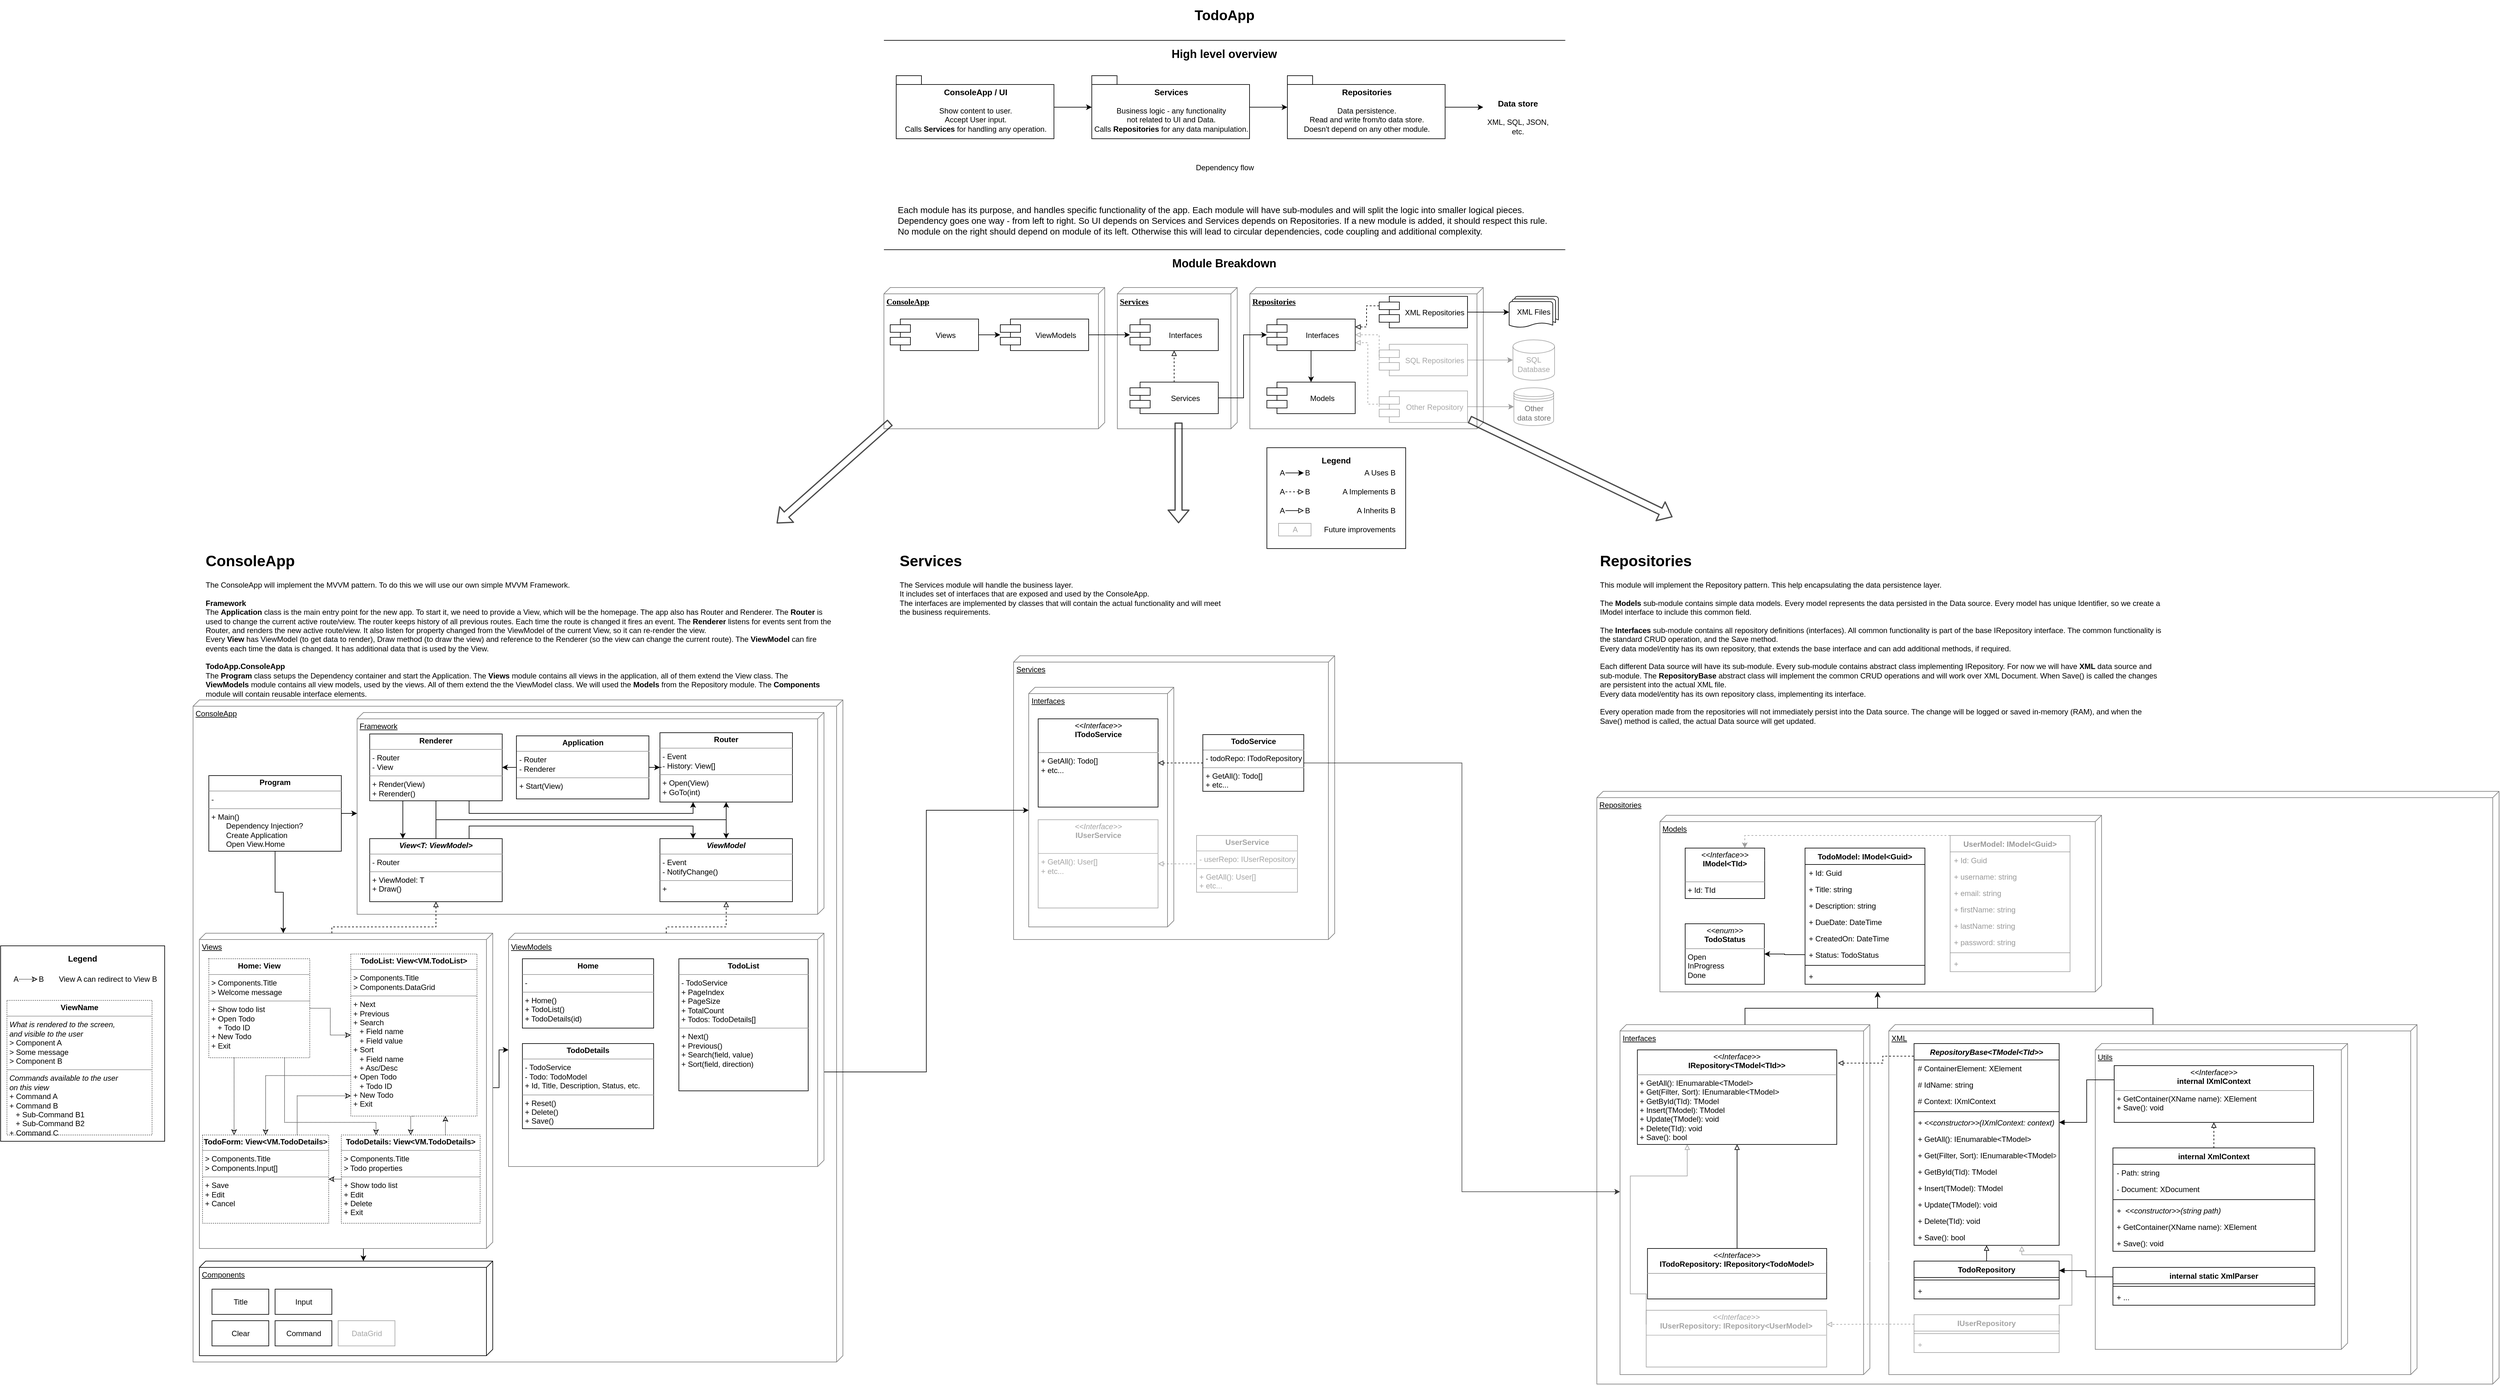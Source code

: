 <mxfile version="14.1.8" type="github">
  <diagram name="Page-1" id="5f0bae14-7c28-e335-631c-24af17079c00">
    <mxGraphModel dx="3622" dy="796" grid="1" gridSize="10" guides="1" tooltips="1" connect="1" arrows="1" fold="1" page="1" pageScale="1" pageWidth="1100" pageHeight="850" background="none" math="0" shadow="0">
      <root>
        <mxCell id="0" />
        <mxCell id="1" parent="0" />
        <mxCell id="AVWZLnaALgfRunMzj7om-102" value="ConsoleApp" style="verticalAlign=top;align=left;spacingTop=8;spacingLeft=2;spacingRight=12;shape=cube;size=10;direction=south;fontStyle=4;html=1;strokeColor=#808080;" parent="1" vertex="1">
          <mxGeometry x="-1085" y="1120" width="1030" height="1050" as="geometry" />
        </mxCell>
        <mxCell id="lFoMPMUz10uz6UgeWGPy-74" value="Framework" style="verticalAlign=top;align=left;spacingTop=8;spacingLeft=2;spacingRight=12;shape=cube;size=10;direction=south;fontStyle=4;html=1;strokeColor=#808080;" parent="1" vertex="1">
          <mxGeometry x="-825" y="1140" width="740" height="320" as="geometry" />
        </mxCell>
        <mxCell id="Hf6axC6okhhk_GOs8BiA-9" value="Repositories" style="verticalAlign=top;align=left;spacingTop=8;spacingLeft=2;spacingRight=12;shape=cube;size=10;direction=south;fontStyle=4;html=1;strokeColor=#808080;" parent="1" vertex="1">
          <mxGeometry x="1140" y="1265" width="1430" height="940" as="geometry" />
        </mxCell>
        <mxCell id="Hf6axC6okhhk_GOs8BiA-10" value="Interfaces" style="verticalAlign=top;align=left;spacingTop=8;spacingLeft=2;spacingRight=12;shape=cube;size=10;direction=south;fontStyle=4;html=1;strokeColor=#808080;" parent="1" vertex="1">
          <mxGeometry x="1176.75" y="1635" width="396" height="555" as="geometry" />
        </mxCell>
        <mxCell id="aXafU3iH4kMMsSfXDqzR-27" value="" style="rounded=0;whiteSpace=wrap;html=1;" parent="1" vertex="1">
          <mxGeometry x="617" y="720" width="220" height="160" as="geometry" />
        </mxCell>
        <mxCell id="39150e848f15840c-1" value="&lt;font style=&quot;font-size: 13px&quot;&gt;&lt;b&gt;ConsoleApp&lt;/b&gt;&lt;/font&gt;" style="verticalAlign=top;align=left;spacingTop=8;spacingLeft=2;spacingRight=12;shape=cube;size=10;direction=south;fontStyle=4;html=1;rounded=0;shadow=0;comic=0;labelBackgroundColor=none;strokeWidth=1;fontFamily=Verdana;fontSize=12;strokeColor=#808080;" parent="1" vertex="1">
          <mxGeometry x="10" y="466" width="350" height="224" as="geometry" />
        </mxCell>
        <mxCell id="39150e848f15840c-2" value="&lt;b&gt;&lt;font style=&quot;font-size: 13px&quot;&gt;Services&lt;/font&gt;&lt;/b&gt;" style="verticalAlign=top;align=left;spacingTop=8;spacingLeft=2;spacingRight=12;shape=cube;size=10;direction=south;fontStyle=4;html=1;rounded=0;shadow=0;comic=0;labelBackgroundColor=none;strokeWidth=1;fontFamily=Verdana;fontSize=12;strokeColor=#808080;" parent="1" vertex="1">
          <mxGeometry x="380" y="466" width="190" height="224" as="geometry" />
        </mxCell>
        <mxCell id="39150e848f15840c-3" value="&lt;font style=&quot;font-size: 13px&quot;&gt;&lt;b&gt;Repositories&lt;/b&gt;&lt;/font&gt;" style="verticalAlign=top;align=left;spacingTop=8;spacingLeft=2;spacingRight=12;shape=cube;size=10;direction=south;fontStyle=4;html=1;rounded=0;shadow=0;comic=0;labelBackgroundColor=none;strokeWidth=1;fontFamily=Verdana;fontSize=12;strokeColor=#808080;" parent="1" vertex="1">
          <mxGeometry x="590" y="466" width="370" height="224" as="geometry" />
        </mxCell>
        <mxCell id="DyfukURyH_TfwYr2f_5J-4" style="edgeStyle=orthogonalEdgeStyle;rounded=0;orthogonalLoop=1;jettySize=auto;html=1;" parent="1" source="DyfukURyH_TfwYr2f_5J-1" target="DyfukURyH_TfwYr2f_5J-2" edge="1">
          <mxGeometry relative="1" as="geometry" />
        </mxCell>
        <mxCell id="DyfukURyH_TfwYr2f_5J-1" value="&lt;font style=&quot;font-size: 13px&quot;&gt;ConsoleApp / UI&lt;br&gt;&lt;/font&gt;&lt;br&gt;&lt;span style=&quot;font-weight: normal&quot;&gt;Show content to user.&lt;br&gt;Accept User input.&lt;br&gt;Calls &lt;/span&gt;Services&lt;span style=&quot;font-weight: normal&quot;&gt;&amp;nbsp;for handling any operation.&lt;/span&gt;" style="shape=folder;fontStyle=1;spacingTop=10;tabWidth=40;tabHeight=14;tabPosition=left;html=1;" parent="1" vertex="1">
          <mxGeometry x="29.5" y="130" width="250" height="100" as="geometry" />
        </mxCell>
        <mxCell id="DyfukURyH_TfwYr2f_5J-5" style="edgeStyle=orthogonalEdgeStyle;rounded=0;orthogonalLoop=1;jettySize=auto;html=1;" parent="1" source="DyfukURyH_TfwYr2f_5J-2" target="DyfukURyH_TfwYr2f_5J-3" edge="1">
          <mxGeometry relative="1" as="geometry" />
        </mxCell>
        <mxCell id="DyfukURyH_TfwYr2f_5J-2" value="&lt;font style=&quot;font-size: 13px&quot;&gt;Services&lt;br&gt;&lt;/font&gt;&lt;br&gt;&lt;span style=&quot;font-weight: normal&quot;&gt;Business logic - any functionality&lt;br&gt;not related to UI and Data.&lt;br&gt;Calls&amp;nbsp;&lt;/span&gt;Repositories &lt;span style=&quot;font-weight: normal&quot;&gt;for any data manipulation.&lt;/span&gt;" style="shape=folder;fontStyle=1;spacingTop=10;tabWidth=40;tabHeight=14;tabPosition=left;html=1;" parent="1" vertex="1">
          <mxGeometry x="339.5" y="130" width="250" height="100" as="geometry" />
        </mxCell>
        <mxCell id="mV1QOZqxOxAXT04KssM9-19" style="edgeStyle=orthogonalEdgeStyle;rounded=0;orthogonalLoop=1;jettySize=auto;html=1;entryX=0;entryY=0.5;entryDx=0;entryDy=0;" parent="1" source="DyfukURyH_TfwYr2f_5J-3" target="mV1QOZqxOxAXT04KssM9-40" edge="1">
          <mxGeometry relative="1" as="geometry">
            <mxPoint x="960" y="180" as="targetPoint" />
          </mxGeometry>
        </mxCell>
        <mxCell id="DyfukURyH_TfwYr2f_5J-3" value="&lt;font style=&quot;font-size: 13px&quot;&gt;Repositories&lt;/font&gt;&lt;br&gt;&lt;br&gt;&lt;span style=&quot;font-weight: normal&quot;&gt;Data &lt;/span&gt;&lt;span style=&quot;font-weight: 400&quot;&gt;persistence&lt;/span&gt;&lt;span style=&quot;font-weight: normal&quot;&gt;.&lt;/span&gt;&lt;br&gt;&lt;span style=&quot;font-weight: normal&quot;&gt;Read and write from/to data store.&lt;/span&gt;&lt;br&gt;&lt;span style=&quot;font-weight: normal&quot;&gt;Doesn&#39;t depend on any other module.&lt;/span&gt;" style="shape=folder;fontStyle=1;spacingTop=10;tabWidth=40;tabHeight=14;tabPosition=left;html=1;" parent="1" vertex="1">
          <mxGeometry x="649.5" y="130" width="250" height="100" as="geometry" />
        </mxCell>
        <mxCell id="DyfukURyH_TfwYr2f_5J-6" value="" style="line;strokeWidth=1;fillColor=none;align=left;verticalAlign=middle;spacingTop=-1;spacingLeft=3;spacingRight=3;rotatable=0;labelPosition=right;points=[];portConstraint=eastwest;" parent="1" vertex="1">
          <mxGeometry x="10" y="402" width="1080" height="8" as="geometry" />
        </mxCell>
        <mxCell id="DyfukURyH_TfwYr2f_5J-9" value="TodoApp" style="text;html=1;strokeColor=none;fillColor=none;align=center;verticalAlign=middle;whiteSpace=wrap;rounded=0;fontSize=22;fontStyle=1" parent="1" vertex="1">
          <mxGeometry x="490" y="10" width="120" height="50" as="geometry" />
        </mxCell>
        <mxCell id="DyfukURyH_TfwYr2f_5J-10" value="" style="line;strokeWidth=1;fillColor=none;align=left;verticalAlign=middle;spacingTop=-1;spacingLeft=3;spacingRight=3;rotatable=0;labelPosition=right;points=[];portConstraint=eastwest;" parent="1" vertex="1">
          <mxGeometry x="10" y="70" width="1080" height="8" as="geometry" />
        </mxCell>
        <mxCell id="DyfukURyH_TfwYr2f_5J-11" value="High level overview" style="text;html=1;strokeColor=none;fillColor=none;align=center;verticalAlign=middle;whiteSpace=wrap;rounded=0;fontSize=18;fontStyle=1" parent="1" vertex="1">
          <mxGeometry x="412" y="78" width="275" height="36" as="geometry" />
        </mxCell>
        <mxCell id="DyfukURyH_TfwYr2f_5J-12" value="&lt;font style=&quot;font-size: 14px&quot;&gt;Each module has its purpose, and handles specific functionality of the app. Each module will have sub-modules and will split the logic into smaller logical pieces.&lt;br style=&quot;font-size: 14px&quot;&gt;Dependency goes one way - from left to right. So UI depends on Services and Services depends on Repositories. If a new module is added, it should respect this rule.&lt;br style=&quot;font-size: 14px&quot;&gt;No module on the right should depend on module of its left. Otherwise this will lead to circular dependencies, code coupling and additional complexity.&lt;/font&gt;" style="text;html=1;strokeColor=none;fillColor=none;align=left;verticalAlign=middle;whiteSpace=wrap;rounded=0;fontSize=14;" parent="1" vertex="1">
          <mxGeometry x="30" y="320" width="1040" height="80" as="geometry" />
        </mxCell>
        <mxCell id="DyfukURyH_TfwYr2f_5J-14" value="Module Breakdown" style="text;html=1;strokeColor=none;fillColor=none;align=center;verticalAlign=middle;whiteSpace=wrap;rounded=0;fontSize=18;fontStyle=1" parent="1" vertex="1">
          <mxGeometry x="412" y="410" width="275" height="36" as="geometry" />
        </mxCell>
        <mxCell id="mV1QOZqxOxAXT04KssM9-5" value="Views" style="shape=component;align=center;spacingLeft=36;" parent="1" vertex="1">
          <mxGeometry x="20" y="516" width="140" height="50" as="geometry" />
        </mxCell>
        <mxCell id="mV1QOZqxOxAXT04KssM9-8" style="edgeStyle=orthogonalEdgeStyle;rounded=0;orthogonalLoop=1;jettySize=auto;html=1;entryX=1;entryY=0.5;entryDx=0;entryDy=0;startArrow=classic;startFill=1;endArrow=none;endFill=0;" parent="1" source="mV1QOZqxOxAXT04KssM9-6" target="mV1QOZqxOxAXT04KssM9-5" edge="1">
          <mxGeometry relative="1" as="geometry" />
        </mxCell>
        <mxCell id="mV1QOZqxOxAXT04KssM9-32" style="edgeStyle=orthogonalEdgeStyle;rounded=0;orthogonalLoop=1;jettySize=auto;html=1;exitX=1;exitY=0.5;exitDx=0;exitDy=0;entryX=0;entryY=0.5;entryDx=0;entryDy=0;" parent="1" source="mV1QOZqxOxAXT04KssM9-6" target="mV1QOZqxOxAXT04KssM9-22" edge="1">
          <mxGeometry relative="1" as="geometry">
            <mxPoint x="420" y="630" as="targetPoint" />
            <Array as="points">
              <mxPoint x="340" y="541" />
              <mxPoint x="340" y="541" />
            </Array>
          </mxGeometry>
        </mxCell>
        <mxCell id="mV1QOZqxOxAXT04KssM9-6" value="ViewModels" style="shape=component;align=center;spacingLeft=36;" parent="1" vertex="1">
          <mxGeometry x="194.5" y="516" width="140" height="50" as="geometry" />
        </mxCell>
        <mxCell id="mV1QOZqxOxAXT04KssM9-17" style="edgeStyle=orthogonalEdgeStyle;rounded=0;orthogonalLoop=1;jettySize=auto;html=1;entryX=0.5;entryY=1;entryDx=0;entryDy=0;dashed=1;" parent="1" edge="1">
          <mxGeometry relative="1" as="geometry">
            <mxPoint x="598" y="550" as="targetPoint" />
          </mxGeometry>
        </mxCell>
        <mxCell id="mV1QOZqxOxAXT04KssM9-22" value="Interfaces" style="shape=component;align=center;spacingLeft=36;" parent="1" vertex="1">
          <mxGeometry x="400" y="516" width="140" height="50" as="geometry" />
        </mxCell>
        <mxCell id="mV1QOZqxOxAXT04KssM9-28" style="edgeStyle=orthogonalEdgeStyle;rounded=0;orthogonalLoop=1;jettySize=auto;html=1;entryX=0.5;entryY=1;entryDx=0;entryDy=0;dashed=1;endArrow=block;endFill=0;" parent="1" source="mV1QOZqxOxAXT04KssM9-23" target="mV1QOZqxOxAXT04KssM9-22" edge="1">
          <mxGeometry relative="1" as="geometry" />
        </mxCell>
        <mxCell id="mV1QOZqxOxAXT04KssM9-30" style="edgeStyle=orthogonalEdgeStyle;rounded=0;orthogonalLoop=1;jettySize=auto;html=1;entryX=0;entryY=0.5;entryDx=0;entryDy=0;exitX=1;exitY=0.5;exitDx=0;exitDy=0;" parent="1" source="mV1QOZqxOxAXT04KssM9-23" target="mV1QOZqxOxAXT04KssM9-26" edge="1">
          <mxGeometry relative="1" as="geometry">
            <Array as="points">
              <mxPoint x="580" y="641" />
              <mxPoint x="580" y="541" />
            </Array>
          </mxGeometry>
        </mxCell>
        <mxCell id="mV1QOZqxOxAXT04KssM9-23" value="Services" style="shape=component;align=center;spacingLeft=36;" parent="1" vertex="1">
          <mxGeometry x="400" y="616" width="140" height="50" as="geometry" />
        </mxCell>
        <mxCell id="aXafU3iH4kMMsSfXDqzR-3" style="edgeStyle=orthogonalEdgeStyle;rounded=0;orthogonalLoop=1;jettySize=auto;html=1;exitX=0.5;exitY=1;exitDx=0;exitDy=0;entryX=0.5;entryY=0;entryDx=0;entryDy=0;" parent="1" source="mV1QOZqxOxAXT04KssM9-26" target="aXafU3iH4kMMsSfXDqzR-2" edge="1">
          <mxGeometry relative="1" as="geometry" />
        </mxCell>
        <mxCell id="mV1QOZqxOxAXT04KssM9-26" value="Interfaces" style="shape=component;align=center;spacingLeft=36;" parent="1" vertex="1">
          <mxGeometry x="617" y="516" width="140" height="50" as="geometry" />
        </mxCell>
        <mxCell id="mV1QOZqxOxAXT04KssM9-36" style="edgeStyle=orthogonalEdgeStyle;rounded=0;orthogonalLoop=1;jettySize=auto;html=1;exitX=1;exitY=0.5;exitDx=0;exitDy=0;entryX=0;entryY=0.5;entryDx=0;entryDy=0;entryPerimeter=0;" parent="1" source="mV1QOZqxOxAXT04KssM9-27" target="mV1QOZqxOxAXT04KssM9-35" edge="1">
          <mxGeometry relative="1" as="geometry" />
        </mxCell>
        <mxCell id="aXafU3iH4kMMsSfXDqzR-1" style="edgeStyle=orthogonalEdgeStyle;rounded=0;orthogonalLoop=1;jettySize=auto;html=1;exitX=0;exitY=0.3;exitDx=0;exitDy=0;entryX=1;entryY=0.25;entryDx=0;entryDy=0;dashed=1;endArrow=block;endFill=0;" parent="1" source="mV1QOZqxOxAXT04KssM9-27" target="mV1QOZqxOxAXT04KssM9-26" edge="1">
          <mxGeometry relative="1" as="geometry" />
        </mxCell>
        <mxCell id="mV1QOZqxOxAXT04KssM9-27" value="XML Repositories" style="shape=component;align=center;spacingLeft=36;" parent="1" vertex="1">
          <mxGeometry x="795" y="480" width="140" height="50" as="geometry" />
        </mxCell>
        <mxCell id="mV1QOZqxOxAXT04KssM9-34" style="edgeStyle=orthogonalEdgeStyle;rounded=0;orthogonalLoop=1;jettySize=auto;html=1;exitX=0;exitY=0.5;exitDx=0;exitDy=0;entryX=1;entryY=0.5;entryDx=0;entryDy=0;dashed=1;endArrow=block;endFill=0;textOpacity=60;opacity=60;strokeColor=#707070;fontColor=#707070;" parent="1" source="mV1QOZqxOxAXT04KssM9-33" target="mV1QOZqxOxAXT04KssM9-26" edge="1">
          <mxGeometry relative="1" as="geometry">
            <Array as="points">
              <mxPoint x="795" y="541" />
            </Array>
          </mxGeometry>
        </mxCell>
        <mxCell id="mV1QOZqxOxAXT04KssM9-38" style="edgeStyle=orthogonalEdgeStyle;rounded=0;orthogonalLoop=1;jettySize=auto;html=1;exitX=1;exitY=0.5;exitDx=0;exitDy=0;entryX=0;entryY=0.5;entryDx=0;entryDy=0;entryPerimeter=0;opacity=60;strokeColor=#707070;fontColor=#707070;" parent="1" source="mV1QOZqxOxAXT04KssM9-33" target="mV1QOZqxOxAXT04KssM9-37" edge="1">
          <mxGeometry relative="1" as="geometry" />
        </mxCell>
        <mxCell id="mV1QOZqxOxAXT04KssM9-33" value="SQL Repositories" style="shape=component;align=center;spacingLeft=36;labelBorderColor=none;textOpacity=60;opacity=60;strokeColor=#707070;fontColor=#707070;" parent="1" vertex="1">
          <mxGeometry x="795" y="556" width="140" height="50" as="geometry" />
        </mxCell>
        <mxCell id="mV1QOZqxOxAXT04KssM9-35" value="XML Files" style="strokeWidth=1;html=1;shape=mxgraph.flowchart.multi-document;whiteSpace=wrap;align=center;" parent="1" vertex="1">
          <mxGeometry x="1001" y="480" width="78" height="50" as="geometry" />
        </mxCell>
        <mxCell id="mV1QOZqxOxAXT04KssM9-37" value="&lt;br&gt;SQL Database" style="strokeWidth=1;html=1;shape=mxgraph.flowchart.database;whiteSpace=wrap;align=center;opacity=60;textOpacity=60;strokeColor=#707070;fontColor=#707070;" parent="1" vertex="1">
          <mxGeometry x="1007" y="549" width="66" height="64" as="geometry" />
        </mxCell>
        <mxCell id="mV1QOZqxOxAXT04KssM9-40" value="&lt;b style=&quot;font-size: 13px&quot;&gt;Data store&lt;br&gt;&lt;/b&gt;&lt;br&gt;XML, SQL, JSON, etc." style="shape=datastore;whiteSpace=wrap;html=1;strokeColor=#FFFFFF;strokeWidth=1;align=center;" parent="1" vertex="1">
          <mxGeometry x="960" y="130" width="110" height="100" as="geometry" />
        </mxCell>
        <mxCell id="mV1QOZqxOxAXT04KssM9-47" value="Dependency flow" style="html=1;shadow=0;dashed=0;align=center;verticalAlign=middle;shape=mxgraph.arrows2.arrow;dy=0.47;dx=42;notch=0;strokeColor=#FFFFFF;strokeWidth=1;" parent="1" vertex="1">
          <mxGeometry x="320" y="246" width="460" height="60" as="geometry" />
        </mxCell>
        <mxCell id="mV1QOZqxOxAXT04KssM9-53" style="edgeStyle=orthogonalEdgeStyle;rounded=0;orthogonalLoop=1;jettySize=auto;html=1;exitX=1;exitY=0.5;exitDx=0;exitDy=0;entryX=0;entryY=0.5;entryDx=0;entryDy=0;endArrow=classic;endFill=1;endSize=6;targetPerimeterSpacing=0;strokeWidth=1;fillColor=none;fontColor=#707070;opacity=60;spacing=1;strokeColor=#707070;" parent="1" source="mV1QOZqxOxAXT04KssM9-49" target="mV1QOZqxOxAXT04KssM9-50" edge="1">
          <mxGeometry relative="1" as="geometry" />
        </mxCell>
        <mxCell id="mV1QOZqxOxAXT04KssM9-54" style="edgeStyle=orthogonalEdgeStyle;rounded=0;orthogonalLoop=1;jettySize=auto;html=1;exitX=0;exitY=0.5;exitDx=0;exitDy=0;entryX=1;entryY=0.75;entryDx=0;entryDy=0;endArrow=block;endFill=0;endSize=6;targetPerimeterSpacing=0;strokeWidth=1;fillColor=none;fontColor=#707070;opacity=60;dashed=1;strokeColor=#707070;" parent="1" source="mV1QOZqxOxAXT04KssM9-49" target="mV1QOZqxOxAXT04KssM9-26" edge="1">
          <mxGeometry relative="1" as="geometry">
            <Array as="points">
              <mxPoint x="795" y="651" />
              <mxPoint x="777" y="651" />
              <mxPoint x="777" y="554" />
            </Array>
          </mxGeometry>
        </mxCell>
        <mxCell id="mV1QOZqxOxAXT04KssM9-49" value="Other Repository" style="shape=component;align=center;spacingLeft=36;labelBorderColor=none;textOpacity=60;opacity=60;strokeColor=#707070;fontColor=#707070;" parent="1" vertex="1">
          <mxGeometry x="795" y="630" width="140" height="50" as="geometry" />
        </mxCell>
        <mxCell id="mV1QOZqxOxAXT04KssM9-50" value="Other&lt;br&gt;data store" style="shape=datastore;whiteSpace=wrap;html=1;strokeColor=#707070;strokeWidth=1;opacity=60;align=center;fontColor=#707070;" parent="1" vertex="1">
          <mxGeometry x="1008.5" y="625" width="63" height="60" as="geometry" />
        </mxCell>
        <mxCell id="aXafU3iH4kMMsSfXDqzR-2" value="Models" style="shape=component;align=center;spacingLeft=36;" parent="1" vertex="1">
          <mxGeometry x="617" y="616" width="140" height="50" as="geometry" />
        </mxCell>
        <mxCell id="aXafU3iH4kMMsSfXDqzR-7" value="Legend" style="text;html=1;strokeColor=none;fillColor=none;align=center;verticalAlign=middle;whiteSpace=wrap;rounded=0;fontStyle=1;fontSize=13;" parent="1" vertex="1">
          <mxGeometry x="707" y="730" width="40" height="20" as="geometry" />
        </mxCell>
        <mxCell id="aXafU3iH4kMMsSfXDqzR-8" style="edgeStyle=orthogonalEdgeStyle;rounded=0;orthogonalLoop=1;jettySize=auto;html=1;exitX=1;exitY=0.5;exitDx=0;exitDy=0;entryX=0;entryY=0.5;entryDx=0;entryDy=0;" parent="1" source="aXafU3iH4kMMsSfXDqzR-11" target="aXafU3iH4kMMsSfXDqzR-13" edge="1">
          <mxGeometry relative="1" as="geometry">
            <mxPoint x="655" y="800" as="sourcePoint" />
            <mxPoint x="685" y="800" as="targetPoint" />
          </mxGeometry>
        </mxCell>
        <mxCell id="aXafU3iH4kMMsSfXDqzR-10" value="A Uses B" style="text;html=1;strokeColor=none;fillColor=none;align=right;verticalAlign=middle;whiteSpace=wrap;rounded=0;" parent="1" vertex="1">
          <mxGeometry x="753" y="750" width="70" height="20" as="geometry" />
        </mxCell>
        <mxCell id="aXafU3iH4kMMsSfXDqzR-11" value="A" style="text;html=1;strokeColor=none;fillColor=none;align=center;verticalAlign=middle;whiteSpace=wrap;rounded=0;" parent="1" vertex="1">
          <mxGeometry x="635.5" y="750" width="11" height="20" as="geometry" />
        </mxCell>
        <mxCell id="aXafU3iH4kMMsSfXDqzR-13" value="B" style="text;html=1;strokeColor=none;fillColor=none;align=center;verticalAlign=middle;whiteSpace=wrap;rounded=0;" parent="1" vertex="1">
          <mxGeometry x="675.5" y="750" width="11" height="20" as="geometry" />
        </mxCell>
        <mxCell id="aXafU3iH4kMMsSfXDqzR-22" style="edgeStyle=orthogonalEdgeStyle;rounded=0;orthogonalLoop=1;jettySize=auto;html=1;exitX=1;exitY=0.5;exitDx=0;exitDy=0;entryX=0;entryY=0.5;entryDx=0;entryDy=0;endArrow=block;endFill=0;dashed=1;" parent="1" source="aXafU3iH4kMMsSfXDqzR-23" target="aXafU3iH4kMMsSfXDqzR-24" edge="1">
          <mxGeometry relative="1" as="geometry">
            <mxPoint x="655" y="830" as="sourcePoint" />
            <mxPoint x="685" y="830" as="targetPoint" />
          </mxGeometry>
        </mxCell>
        <mxCell id="aXafU3iH4kMMsSfXDqzR-23" value="A" style="text;html=1;strokeColor=none;fillColor=none;align=center;verticalAlign=middle;whiteSpace=wrap;rounded=0;" parent="1" vertex="1">
          <mxGeometry x="635.5" y="780" width="11" height="20" as="geometry" />
        </mxCell>
        <mxCell id="aXafU3iH4kMMsSfXDqzR-24" value="B" style="text;html=1;strokeColor=none;fillColor=none;align=center;verticalAlign=middle;whiteSpace=wrap;rounded=0;" parent="1" vertex="1">
          <mxGeometry x="675.5" y="780" width="11" height="20" as="geometry" />
        </mxCell>
        <mxCell id="aXafU3iH4kMMsSfXDqzR-25" value="A Implements B" style="text;html=1;strokeColor=none;fillColor=none;align=right;verticalAlign=middle;whiteSpace=wrap;rounded=0;" parent="1" vertex="1">
          <mxGeometry x="733" y="780" width="90" height="20" as="geometry" />
        </mxCell>
        <mxCell id="aXafU3iH4kMMsSfXDqzR-29" value="Future improvements" style="text;html=1;strokeColor=none;fillColor=none;align=right;verticalAlign=middle;whiteSpace=wrap;rounded=0;" parent="1" vertex="1">
          <mxGeometry x="703" y="840" width="120" height="20" as="geometry" />
        </mxCell>
        <mxCell id="aXafU3iH4kMMsSfXDqzR-30" value="&lt;h1&gt;ConsoleApp&lt;/h1&gt;&lt;div&gt;The ConsoleApp will implement the MVVM pattern. To do this we will use our own simple MVVM Framework.&lt;/div&gt;&lt;div&gt;&lt;br&gt;&lt;/div&gt;&lt;div&gt;&lt;b&gt;Framework&lt;/b&gt;&lt;/div&gt;&lt;div&gt;The &lt;b&gt;Application &lt;/b&gt;class is the main entry point for the new app. To start it, we need to provide a View, which will be the homepage. The app also has Router and Renderer. The &lt;b&gt;Router &lt;/b&gt;is used to change the current active route/view. The router keeps history of all previous routes. Each time the route is changed it fires an event. The &lt;b&gt;Renderer &lt;/b&gt;listens for events sent from the Router, and renders the new active route/view. It also listen for property changed from the ViewModel of the current View, so it can re-render the view.&lt;/div&gt;&lt;div&gt;Every &lt;b&gt;View &lt;/b&gt;has ViewModel (to get data to render), Draw method (to draw the view) and reference to the Renderer (so the view can change the current route). The &lt;b&gt;ViewModel &lt;/b&gt;can fire events each time the data is changed. It has additional data that is used by the View.&lt;br&gt;&lt;br&gt;&lt;/div&gt;&lt;div&gt;&lt;b&gt;TodoApp.ConsoleApp&lt;/b&gt;&lt;/div&gt;&lt;div&gt;The &lt;b&gt;Program &lt;/b&gt;class setups the Dependency container and start the Application. The&amp;nbsp;&lt;b&gt;Views &lt;/b&gt;module&lt;b&gt;&amp;nbsp;&lt;/b&gt;contains all views in the application, all of them extend the View class. The &lt;b&gt;ViewModels &lt;/b&gt;module contains all view models, used by the views. All of them extend the the ViewModel class. We will used the &lt;b&gt;Models &lt;/b&gt;from the Repository module. The &lt;b&gt;Components &lt;/b&gt;module will contain reusable interface elements.&lt;/div&gt;" style="text;html=1;strokeColor=none;fillColor=none;spacing=5;spacingTop=-20;whiteSpace=wrap;overflow=hidden;rounded=0;" parent="1" vertex="1">
          <mxGeometry x="-1070" y="880" width="1000" height="240" as="geometry" />
        </mxCell>
        <mxCell id="aXafU3iH4kMMsSfXDqzR-31" value="&lt;h1&gt;Services&lt;/h1&gt;&lt;div&gt;The Services module will handle the business layer.&lt;/div&gt;&lt;div&gt;It includes set of interfaces that are exposed and used by the ConsoleApp.&lt;/div&gt;&lt;div&gt;The interfaces are implemented by classes that will contain the actual functionality and will meet the business requirements.&lt;/div&gt;" style="text;html=1;strokeColor=none;fillColor=none;spacing=5;spacingTop=-20;whiteSpace=wrap;overflow=hidden;rounded=0;" parent="1" vertex="1">
          <mxGeometry x="30" y="880" width="532" height="180" as="geometry" />
        </mxCell>
        <mxCell id="aXafU3iH4kMMsSfXDqzR-32" value="&lt;h1&gt;Repositories&lt;/h1&gt;&lt;div&gt;This module will implement the Repository pattern. This help encapsulating the data persistence&amp;nbsp;layer.&lt;/div&gt;&lt;div&gt;&lt;br&gt;&lt;/div&gt;&lt;div&gt;The &lt;b&gt;Models &lt;/b&gt;sub-module contains simple data models. Every model represents the data persisted in the Data source. Every model has unique Identifier, so we create a IModel interface to include this common field.&lt;/div&gt;&lt;div&gt;&lt;br&gt;&lt;/div&gt;&lt;div&gt;The &lt;b&gt;Interfaces &lt;/b&gt;sub-module contains all repository definitions (interfaces). All common functionality is part of the base IRepository interface. The common functionality is the standard CRUD operation, and the Save method.&lt;/div&gt;&lt;div&gt;Every data model/entity has its own repository, that &lt;span&gt;extends the base interface and can add additional methods, if required.&lt;/span&gt;&lt;/div&gt;&lt;div&gt;&lt;br&gt;&lt;/div&gt;&lt;div&gt;Each different Data source will have its sub-module. Every sub-module contains abstract class implementing IRepository. For now we will have &lt;b&gt;XML &lt;/b&gt;data source and sub-module. The &lt;b&gt;RepositoryBase &lt;/b&gt;abstract class will implement the common CRUD operations and will work over XML Document. When Save() is called the changes are persistent into the actual XML file.&lt;/div&gt;&lt;div&gt;Every data model/entity has its own repository class, implementing its interface.&lt;/div&gt;&lt;div&gt;&lt;br&gt;&lt;/div&gt;&lt;div&gt;Every operation made from the repositories will not immediately persist into the Data source. The change will be logged or saved in-memory (RAM), and when the Save() method is called, the actual Data source will get updated.&lt;/div&gt;" style="text;html=1;strokeColor=none;fillColor=none;spacing=5;spacingTop=-20;whiteSpace=wrap;overflow=hidden;rounded=0;" parent="1" vertex="1">
          <mxGeometry x="1140" y="880" width="900" height="280" as="geometry" />
        </mxCell>
        <mxCell id="Hf6axC6okhhk_GOs8BiA-2" value="Services" style="verticalAlign=top;align=left;spacingTop=8;spacingLeft=2;spacingRight=12;shape=cube;size=10;direction=south;fontStyle=4;html=1;strokeColor=#808080;" parent="1" vertex="1">
          <mxGeometry x="215.5" y="1050" width="509" height="450" as="geometry" />
        </mxCell>
        <mxCell id="Hf6axC6okhhk_GOs8BiA-3" value="Interfaces" style="verticalAlign=top;align=left;spacingTop=8;spacingLeft=2;spacingRight=12;shape=cube;size=10;direction=south;fontStyle=4;html=1;strokeColor=#808080;" parent="1" vertex="1">
          <mxGeometry x="239.5" y="1100" width="230" height="380" as="geometry" />
        </mxCell>
        <mxCell id="Hf6axC6okhhk_GOs8BiA-5" value="&lt;p style=&quot;margin: 0px ; margin-top: 4px ; text-align: center&quot;&gt;&lt;i&gt;&amp;lt;&amp;lt;Interface&amp;gt;&amp;gt;&lt;/i&gt;&lt;br&gt;&lt;b&gt;ITodoService&lt;/b&gt;&lt;/p&gt;&lt;p style=&quot;margin: 0px ; margin-left: 4px&quot;&gt;&lt;br&gt;&lt;/p&gt;&lt;hr size=&quot;1&quot;&gt;&lt;p style=&quot;margin: 0px ; margin-left: 4px&quot;&gt;+ GetAll(): Todo[]&lt;br&gt;+ etc...&lt;/p&gt;" style="verticalAlign=top;align=left;overflow=fill;fontSize=12;fontFamily=Helvetica;html=1;" parent="1" vertex="1">
          <mxGeometry x="254.5" y="1150" width="190" height="140" as="geometry" />
        </mxCell>
        <mxCell id="Hf6axC6okhhk_GOs8BiA-6" value="&lt;p style=&quot;margin: 0px ; margin-top: 4px ; text-align: center&quot;&gt;&lt;i&gt;&amp;lt;&amp;lt;Interface&amp;gt;&amp;gt;&lt;/i&gt;&lt;br&gt;&lt;b&gt;IUserService&lt;/b&gt;&lt;/p&gt;&lt;p style=&quot;margin: 0px ; margin-left: 4px&quot;&gt;&lt;br&gt;&lt;/p&gt;&lt;hr size=&quot;1&quot;&gt;&lt;p style=&quot;margin: 0px ; margin-left: 4px&quot;&gt;+ GetAll(): User[]&lt;br&gt;+ etc...&lt;/p&gt;" style="verticalAlign=top;align=left;overflow=fill;fontSize=12;fontFamily=Helvetica;html=1;opacity=70;strokeColor=#808080;textOpacity=70;fontColor=#808080;" parent="1" vertex="1">
          <mxGeometry x="254.5" y="1310" width="190" height="140" as="geometry" />
        </mxCell>
        <mxCell id="Hf6axC6okhhk_GOs8BiA-7" value="&lt;p style=&quot;margin: 0px ; margin-top: 4px ; text-align: center&quot;&gt;&lt;b&gt;TodoService&lt;/b&gt;&lt;/p&gt;&lt;hr size=&quot;1&quot;&gt;&lt;p style=&quot;margin: 0px ; margin-left: 4px&quot;&gt;- todoRepo: ITodoRepository&lt;/p&gt;&lt;hr size=&quot;1&quot;&gt;&lt;p style=&quot;margin: 0px ; margin-left: 4px&quot;&gt;+ GetAll(): Todo[]&lt;/p&gt;&lt;p style=&quot;margin: 0px ; margin-left: 4px&quot;&gt;+ etc...&lt;/p&gt;" style="verticalAlign=top;align=left;overflow=fill;fontSize=12;fontFamily=Helvetica;html=1;" parent="1" vertex="1">
          <mxGeometry x="515.5" y="1175" width="160" height="90" as="geometry" />
        </mxCell>
        <mxCell id="Hf6axC6okhhk_GOs8BiA-8" value="&lt;p style=&quot;margin: 0px ; margin-top: 4px ; text-align: center&quot;&gt;&lt;b&gt;UserService&lt;/b&gt;&lt;/p&gt;&lt;hr size=&quot;1&quot;&gt;&lt;p style=&quot;margin: 0px ; margin-left: 4px&quot;&gt;- userRepo: IUserRepository&lt;/p&gt;&lt;hr size=&quot;1&quot;&gt;&lt;p style=&quot;margin: 0px ; margin-left: 4px&quot;&gt;+ GetAll(): User[]&lt;/p&gt;&lt;p style=&quot;margin: 0px ; margin-left: 4px&quot;&gt;+ etc...&lt;/p&gt;" style="verticalAlign=top;align=left;overflow=fill;fontSize=12;fontFamily=Helvetica;html=1;opacity=70;strokeColor=#808080;textOpacity=70;fontColor=#808080;" parent="1" vertex="1">
          <mxGeometry x="505.5" y="1335" width="160" height="90" as="geometry" />
        </mxCell>
        <mxCell id="AVWZLnaALgfRunMzj7om-76" value="" style="edgeStyle=orthogonalEdgeStyle;rounded=0;orthogonalLoop=1;jettySize=auto;html=1;startArrow=none;startFill=0;endArrow=classic;endFill=1;strokeWidth=1;fontColor=#808080;entryX=0;entryY=0;entryDx=280;entryDy=355;entryPerimeter=0;" parent="1" source="Hf6axC6okhhk_GOs8BiA-10" target="AVWZLnaALgfRunMzj7om-42" edge="1">
          <mxGeometry relative="1" as="geometry" />
        </mxCell>
        <mxCell id="Hf6axC6okhhk_GOs8BiA-11" value="&lt;p style=&quot;margin: 0px ; margin-top: 4px ; text-align: center&quot;&gt;&lt;i&gt;&amp;lt;&amp;lt;Interface&amp;gt;&amp;gt;&lt;/i&gt;&lt;br&gt;&lt;b&gt;IRepository&amp;lt;TModel&amp;lt;TId&amp;gt;&amp;gt;&lt;/b&gt;&lt;/p&gt;&lt;hr size=&quot;1&quot;&gt;&lt;p style=&quot;margin: 0px ; margin-left: 4px&quot;&gt;+ GetAll(): IEnumarable&amp;lt;TModel&amp;gt;&lt;br&gt;+ Get(Filter, Sort): IEnumarable&amp;lt;TModel&amp;gt;&lt;/p&gt;&lt;p style=&quot;margin: 0px ; margin-left: 4px&quot;&gt;+ GetById(TId): TModel&lt;/p&gt;&lt;p style=&quot;margin: 0px ; margin-left: 4px&quot;&gt;+ Insert(TModel): TModel&lt;/p&gt;&lt;p style=&quot;margin: 0px ; margin-left: 4px&quot;&gt;+ Update(TModel): void&lt;/p&gt;&lt;p style=&quot;margin: 0px ; margin-left: 4px&quot;&gt;+ Delete(TId): void&lt;/p&gt;&lt;p style=&quot;margin: 0px ; margin-left: 4px&quot;&gt;+ Save(): bool&lt;/p&gt;" style="verticalAlign=top;align=left;overflow=fill;fontSize=12;fontFamily=Helvetica;html=1;" parent="1" vertex="1">
          <mxGeometry x="1204.25" y="1675" width="316" height="150" as="geometry" />
        </mxCell>
        <mxCell id="AVWZLnaALgfRunMzj7om-30" value="" style="edgeStyle=orthogonalEdgeStyle;rounded=0;orthogonalLoop=1;jettySize=auto;html=1;startArrow=none;startFill=0;endArrow=block;endFill=0;strokeWidth=1;fontColor=#808080;" parent="1" source="Hf6axC6okhhk_GOs8BiA-12" target="Hf6axC6okhhk_GOs8BiA-11" edge="1">
          <mxGeometry relative="1" as="geometry" />
        </mxCell>
        <mxCell id="Hf6axC6okhhk_GOs8BiA-12" value="&lt;p style=&quot;margin: 0px ; margin-top: 4px ; text-align: center&quot;&gt;&lt;i&gt;&amp;lt;&amp;lt;Interface&amp;gt;&amp;gt;&lt;/i&gt;&lt;br&gt;&lt;b&gt;ITodoRepository: IRepository&amp;lt;TodoModel&amp;gt;&lt;/b&gt;&lt;/p&gt;&lt;hr size=&quot;1&quot;&gt;&lt;p style=&quot;margin: 0px ; margin-left: 4px&quot;&gt;&lt;br&gt;&lt;/p&gt;" style="verticalAlign=top;align=left;overflow=fill;fontSize=12;fontFamily=Helvetica;html=1;" parent="1" vertex="1">
          <mxGeometry x="1220.25" y="1990" width="284" height="80" as="geometry" />
        </mxCell>
        <mxCell id="Hf6axC6okhhk_GOs8BiA-16" style="edgeStyle=orthogonalEdgeStyle;rounded=0;orthogonalLoop=1;jettySize=auto;html=1;exitX=0;exitY=0.25;exitDx=0;exitDy=0;entryX=0.25;entryY=1;entryDx=0;entryDy=0;endArrow=block;endFill=0;opacity=70;strokeColor=#808080;" parent="1" source="Hf6axC6okhhk_GOs8BiA-14" target="Hf6axC6okhhk_GOs8BiA-11" edge="1">
          <mxGeometry relative="1" as="geometry">
            <Array as="points">
              <mxPoint x="1218" y="2062" />
              <mxPoint x="1193" y="2062" />
              <mxPoint x="1193" y="1875" />
              <mxPoint x="1283" y="1875" />
            </Array>
          </mxGeometry>
        </mxCell>
        <mxCell id="AVWZLnaALgfRunMzj7om-78" value="" style="edgeStyle=orthogonalEdgeStyle;rounded=0;orthogonalLoop=1;jettySize=auto;html=1;startArrow=none;startFill=0;endArrow=classic;endFill=1;strokeWidth=1;fontColor=#808080;entryX=0;entryY=0;entryDx=280;entryDy=355;entryPerimeter=0;" parent="1" source="Hf6axC6okhhk_GOs8BiA-17" target="AVWZLnaALgfRunMzj7om-42" edge="1">
          <mxGeometry relative="1" as="geometry" />
        </mxCell>
        <mxCell id="Hf6axC6okhhk_GOs8BiA-17" value="XML" style="verticalAlign=top;align=left;spacingTop=8;spacingLeft=2;spacingRight=12;shape=cube;size=10;direction=south;fontStyle=4;html=1;strokeColor=#808080;" parent="1" vertex="1">
          <mxGeometry x="1602.75" y="1635" width="837.25" height="555" as="geometry" />
        </mxCell>
        <mxCell id="Hf6axC6okhhk_GOs8BiA-18" value="RepositoryBase&lt;TModel&lt;TId&gt;&gt;" style="swimlane;fontStyle=3;align=center;verticalAlign=top;childLayout=stackLayout;horizontal=1;startSize=26;horizontalStack=0;resizeParent=1;resizeParentMax=0;resizeLast=0;collapsible=1;marginBottom=0;" parent="1" vertex="1">
          <mxGeometry x="1642.75" y="1665" width="230" height="320" as="geometry" />
        </mxCell>
        <mxCell id="Hf6axC6okhhk_GOs8BiA-21" value="# ContainerElement: XElement" style="text;strokeColor=none;fillColor=none;align=left;verticalAlign=top;spacingLeft=4;spacingRight=4;overflow=hidden;rotatable=0;points=[[0,0.5],[1,0.5]];portConstraint=eastwest;" parent="Hf6axC6okhhk_GOs8BiA-18" vertex="1">
          <mxGeometry y="26" width="230" height="26" as="geometry" />
        </mxCell>
        <mxCell id="AVWZLnaALgfRunMzj7om-108" value="# IdName: string" style="text;strokeColor=none;fillColor=none;align=left;verticalAlign=top;spacingLeft=4;spacingRight=4;overflow=hidden;rotatable=0;points=[[0,0.5],[1,0.5]];portConstraint=eastwest;" parent="Hf6axC6okhhk_GOs8BiA-18" vertex="1">
          <mxGeometry y="52" width="230" height="26" as="geometry" />
        </mxCell>
        <mxCell id="AVWZLnaALgfRunMzj7om-107" value="# Context: IXmlContext" style="text;strokeColor=none;fillColor=none;align=left;verticalAlign=top;spacingLeft=4;spacingRight=4;overflow=hidden;rotatable=0;points=[[0,0.5],[1,0.5]];portConstraint=eastwest;" parent="Hf6axC6okhhk_GOs8BiA-18" vertex="1">
          <mxGeometry y="78" width="230" height="26" as="geometry" />
        </mxCell>
        <mxCell id="Hf6axC6okhhk_GOs8BiA-20" value="" style="line;strokeWidth=1;fillColor=none;align=left;verticalAlign=middle;spacingTop=-1;spacingLeft=3;spacingRight=3;rotatable=0;labelPosition=right;points=[];portConstraint=eastwest;" parent="Hf6axC6okhhk_GOs8BiA-18" vertex="1">
          <mxGeometry y="104" width="230" height="8" as="geometry" />
        </mxCell>
        <mxCell id="AVWZLnaALgfRunMzj7om-9" value="+ &lt;&lt;constructor&gt;&gt;(IXmlContext: context)&#xa;" style="text;strokeColor=none;fillColor=none;align=left;verticalAlign=top;spacingLeft=4;spacingRight=4;overflow=hidden;rotatable=0;points=[[0,0.5],[1,0.5]];portConstraint=eastwest;fontStyle=2" parent="Hf6axC6okhhk_GOs8BiA-18" vertex="1">
          <mxGeometry y="112" width="230" height="26" as="geometry" />
        </mxCell>
        <mxCell id="AVWZLnaALgfRunMzj7om-109" value="+ GetAll(): IEnumarable&lt;TModel&gt;&#xa;" style="text;strokeColor=none;fillColor=none;align=left;verticalAlign=top;spacingLeft=4;spacingRight=4;overflow=hidden;rotatable=0;points=[[0,0.5],[1,0.5]];portConstraint=eastwest;" parent="Hf6axC6okhhk_GOs8BiA-18" vertex="1">
          <mxGeometry y="138" width="230" height="26" as="geometry" />
        </mxCell>
        <mxCell id="AVWZLnaALgfRunMzj7om-15" value="+ Get(Filter, Sort): IEnumarable&lt;TModel&gt;&#xa;" style="text;strokeColor=none;fillColor=none;align=left;verticalAlign=top;spacingLeft=4;spacingRight=4;overflow=hidden;rotatable=0;points=[[0,0.5],[1,0.5]];portConstraint=eastwest;" parent="Hf6axC6okhhk_GOs8BiA-18" vertex="1">
          <mxGeometry y="164" width="230" height="26" as="geometry" />
        </mxCell>
        <mxCell id="AVWZLnaALgfRunMzj7om-10" value="+ GetById(TId): TModel&#xa;" style="text;strokeColor=none;fillColor=none;align=left;verticalAlign=top;spacingLeft=4;spacingRight=4;overflow=hidden;rotatable=0;points=[[0,0.5],[1,0.5]];portConstraint=eastwest;" parent="Hf6axC6okhhk_GOs8BiA-18" vertex="1">
          <mxGeometry y="190" width="230" height="26" as="geometry" />
        </mxCell>
        <mxCell id="AVWZLnaALgfRunMzj7om-11" value="+ Insert(TModel): TModel&#xa;" style="text;strokeColor=none;fillColor=none;align=left;verticalAlign=top;spacingLeft=4;spacingRight=4;overflow=hidden;rotatable=0;points=[[0,0.5],[1,0.5]];portConstraint=eastwest;" parent="Hf6axC6okhhk_GOs8BiA-18" vertex="1">
          <mxGeometry y="216" width="230" height="26" as="geometry" />
        </mxCell>
        <mxCell id="AVWZLnaALgfRunMzj7om-12" value="+ Update(TModel): void&#xa;" style="text;strokeColor=none;fillColor=none;align=left;verticalAlign=top;spacingLeft=4;spacingRight=4;overflow=hidden;rotatable=0;points=[[0,0.5],[1,0.5]];portConstraint=eastwest;" parent="Hf6axC6okhhk_GOs8BiA-18" vertex="1">
          <mxGeometry y="242" width="230" height="26" as="geometry" />
        </mxCell>
        <mxCell id="AVWZLnaALgfRunMzj7om-13" value="+ Delete(TId): void&#xa;" style="text;strokeColor=none;fillColor=none;align=left;verticalAlign=top;spacingLeft=4;spacingRight=4;overflow=hidden;rotatable=0;points=[[0,0.5],[1,0.5]];portConstraint=eastwest;" parent="Hf6axC6okhhk_GOs8BiA-18" vertex="1">
          <mxGeometry y="268" width="230" height="26" as="geometry" />
        </mxCell>
        <mxCell id="AVWZLnaALgfRunMzj7om-14" value="+ Save(): bool" style="text;strokeColor=none;fillColor=none;align=left;verticalAlign=top;spacingLeft=4;spacingRight=4;overflow=hidden;rotatable=0;points=[[0,0.5],[1,0.5]];portConstraint=eastwest;" parent="Hf6axC6okhhk_GOs8BiA-18" vertex="1">
          <mxGeometry y="294" width="230" height="26" as="geometry" />
        </mxCell>
        <mxCell id="AVWZLnaALgfRunMzj7om-1" value="A" style="rounded=0;whiteSpace=wrap;html=1;strokeWidth=1;opacity=70;strokeColor=#808080;textOpacity=70;fontColor=#808080;" parent="1" vertex="1">
          <mxGeometry x="635.5" y="840" width="51.5" height="20" as="geometry" />
        </mxCell>
        <mxCell id="AVWZLnaALgfRunMzj7om-2" style="edgeStyle=orthogonalEdgeStyle;rounded=0;orthogonalLoop=1;jettySize=auto;html=1;exitX=1;exitY=0.5;exitDx=0;exitDy=0;entryX=0;entryY=0.5;entryDx=0;entryDy=0;endArrow=none;endFill=0;dashed=1;startArrow=block;startFill=0;" parent="1" source="Hf6axC6okhhk_GOs8BiA-5" target="Hf6axC6okhhk_GOs8BiA-7" edge="1">
          <mxGeometry relative="1" as="geometry">
            <mxPoint x="509" y="780" as="sourcePoint" />
            <mxPoint x="538.5" y="780" as="targetPoint" />
          </mxGeometry>
        </mxCell>
        <mxCell id="AVWZLnaALgfRunMzj7om-4" style="edgeStyle=orthogonalEdgeStyle;rounded=0;orthogonalLoop=1;jettySize=auto;html=1;exitX=1;exitY=0.5;exitDx=0;exitDy=0;entryX=0;entryY=0.5;entryDx=0;entryDy=0;endArrow=none;endFill=0;dashed=1;startArrow=block;startFill=0;strokeColor=#808080;opacity=70;" parent="1" source="Hf6axC6okhhk_GOs8BiA-6" target="Hf6axC6okhhk_GOs8BiA-8" edge="1">
          <mxGeometry relative="1" as="geometry">
            <mxPoint x="454.5" y="1230" as="sourcePoint" />
            <mxPoint x="525.5" y="1230" as="targetPoint" />
          </mxGeometry>
        </mxCell>
        <mxCell id="AVWZLnaALgfRunMzj7om-6" style="edgeStyle=orthogonalEdgeStyle;rounded=0;orthogonalLoop=1;jettySize=auto;html=1;exitX=1.006;exitY=0.14;exitDx=0;exitDy=0;endArrow=none;endFill=0;dashed=1;startArrow=block;startFill=0;exitPerimeter=0;" parent="1" source="Hf6axC6okhhk_GOs8BiA-11" edge="1">
          <mxGeometry relative="1" as="geometry">
            <mxPoint x="1947.75" y="915" as="sourcePoint" />
            <mxPoint x="1643.25" y="1685" as="targetPoint" />
            <Array as="points">
              <mxPoint x="1593.25" y="1696" />
              <mxPoint x="1593.25" y="1685" />
            </Array>
          </mxGeometry>
        </mxCell>
        <mxCell id="AVWZLnaALgfRunMzj7om-29" value="" style="edgeStyle=orthogonalEdgeStyle;rounded=0;orthogonalLoop=1;jettySize=auto;html=1;startArrow=none;startFill=0;endArrow=block;endFill=0;fontColor=#808080;entryX=0.5;entryY=1;entryDx=0;entryDy=0;entryPerimeter=0;exitX=0.5;exitY=0;exitDx=0;exitDy=0;" parent="1" source="AVWZLnaALgfRunMzj7om-18" target="AVWZLnaALgfRunMzj7om-14" edge="1">
          <mxGeometry relative="1" as="geometry" />
        </mxCell>
        <mxCell id="AVWZLnaALgfRunMzj7om-35" value="" style="edgeStyle=orthogonalEdgeStyle;rounded=0;orthogonalLoop=1;jettySize=auto;html=1;startArrow=none;startFill=0;endArrow=block;endFill=0;strokeColor=#FFFFFF;strokeWidth=1;fillColor=none;gradientColor=none;fontColor=#808080;dashed=1;exitX=0;exitY=0.25;exitDx=0;exitDy=0;entryX=1;entryY=0.25;entryDx=0;entryDy=0;" parent="1" source="AVWZLnaALgfRunMzj7om-18" target="Hf6axC6okhhk_GOs8BiA-12" edge="1">
          <mxGeometry relative="1" as="geometry">
            <mxPoint x="1501.25" y="1957" as="targetPoint" />
            <Array as="points">
              <mxPoint x="1643" y="2010" />
            </Array>
          </mxGeometry>
        </mxCell>
        <mxCell id="AVWZLnaALgfRunMzj7om-18" value="TodoRepository" style="swimlane;fontStyle=1;align=center;verticalAlign=top;childLayout=stackLayout;horizontal=1;startSize=26;horizontalStack=0;resizeParent=1;resizeParentMax=0;resizeLast=0;collapsible=1;marginBottom=0;" parent="1" vertex="1">
          <mxGeometry x="1642.75" y="2010" width="230" height="60" as="geometry">
            <mxRectangle x="500" y="2300" width="120" height="26" as="alternateBounds" />
          </mxGeometry>
        </mxCell>
        <mxCell id="AVWZLnaALgfRunMzj7om-20" value="" style="line;strokeWidth=1;fillColor=none;align=left;verticalAlign=middle;spacingTop=-1;spacingLeft=3;spacingRight=3;rotatable=0;labelPosition=right;points=[];portConstraint=eastwest;" parent="AVWZLnaALgfRunMzj7om-18" vertex="1">
          <mxGeometry y="26" width="230" height="8" as="geometry" />
        </mxCell>
        <mxCell id="AVWZLnaALgfRunMzj7om-19" value="+ " style="text;strokeColor=none;fillColor=none;align=left;verticalAlign=top;spacingLeft=4;spacingRight=4;overflow=hidden;rotatable=0;points=[[0,0.5],[1,0.5]];portConstraint=eastwest;" parent="AVWZLnaALgfRunMzj7om-18" vertex="1">
          <mxGeometry y="34" width="230" height="26" as="geometry" />
        </mxCell>
        <mxCell id="AVWZLnaALgfRunMzj7om-41" value="" style="edgeStyle=orthogonalEdgeStyle;rounded=0;orthogonalLoop=1;jettySize=auto;html=1;startArrow=none;startFill=0;endArrow=block;endFill=0;strokeColor=#808080;strokeWidth=1;fillColor=none;gradientColor=none;fontColor=#808080;opacity=70;entryX=0.743;entryY=1.038;entryDx=0;entryDy=0;entryPerimeter=0;exitX=1;exitY=0.25;exitDx=0;exitDy=0;" parent="1" source="AVWZLnaALgfRunMzj7om-31" target="AVWZLnaALgfRunMzj7om-14" edge="1">
          <mxGeometry relative="1" as="geometry">
            <mxPoint x="1952.75" y="2082" as="targetPoint" />
            <Array as="points">
              <mxPoint x="1873" y="2080" />
              <mxPoint x="1893" y="2080" />
              <mxPoint x="1893" y="2000" />
              <mxPoint x="1814" y="2000" />
            </Array>
          </mxGeometry>
        </mxCell>
        <mxCell id="AVWZLnaALgfRunMzj7om-31" value="IUserRepository&#xa;" style="swimlane;fontStyle=1;align=center;verticalAlign=top;childLayout=stackLayout;horizontal=1;startSize=26;horizontalStack=0;resizeParent=1;resizeParentMax=0;resizeLast=0;collapsible=1;marginBottom=0;opacity=70;strokeColor=#808080;textOpacity=70;fontColor=#808080;" parent="1" vertex="1">
          <mxGeometry x="1642.75" y="2095" width="230" height="60" as="geometry">
            <mxRectangle x="500" y="2300" width="120" height="26" as="alternateBounds" />
          </mxGeometry>
        </mxCell>
        <mxCell id="AVWZLnaALgfRunMzj7om-33" value="" style="line;strokeWidth=1;fillColor=none;align=left;verticalAlign=middle;spacingTop=-1;spacingLeft=3;spacingRight=3;rotatable=0;labelPosition=right;points=[];portConstraint=eastwest;strokeColor=#808080;opacity=70;" parent="AVWZLnaALgfRunMzj7om-31" vertex="1">
          <mxGeometry y="26" width="230" height="8" as="geometry" />
        </mxCell>
        <mxCell id="AVWZLnaALgfRunMzj7om-34" value="+ " style="text;strokeColor=none;fillColor=none;align=left;verticalAlign=top;spacingLeft=4;spacingRight=4;overflow=hidden;rotatable=0;points=[[0,0.5],[1,0.5]];portConstraint=eastwest;textOpacity=70;fontColor=#808080;" parent="AVWZLnaALgfRunMzj7om-31" vertex="1">
          <mxGeometry y="34" width="230" height="26" as="geometry" />
        </mxCell>
        <mxCell id="AVWZLnaALgfRunMzj7om-36" value="" style="edgeStyle=orthogonalEdgeStyle;rounded=0;orthogonalLoop=1;jettySize=auto;html=1;dashed=1;startArrow=none;startFill=0;endArrow=block;endFill=0;strokeColor=#808080;strokeWidth=1;fillColor=none;gradientColor=none;fontColor=#808080;entryX=1;entryY=0.25;entryDx=0;entryDy=0;exitX=0;exitY=0.25;exitDx=0;exitDy=0;opacity=70;" parent="1" source="AVWZLnaALgfRunMzj7om-31" target="Hf6axC6okhhk_GOs8BiA-14" edge="1">
          <mxGeometry relative="1" as="geometry" />
        </mxCell>
        <mxCell id="AVWZLnaALgfRunMzj7om-42" value="Models" style="verticalAlign=top;align=left;spacingTop=8;spacingLeft=2;spacingRight=12;shape=cube;size=10;direction=south;fontStyle=4;html=1;strokeColor=#808080;" parent="1" vertex="1">
          <mxGeometry x="1240" y="1303" width="700" height="280" as="geometry" />
        </mxCell>
        <mxCell id="AVWZLnaALgfRunMzj7om-43" value="&lt;p style=&quot;margin: 0px ; margin-top: 4px ; text-align: center&quot;&gt;&lt;i&gt;&amp;lt;&amp;lt;Interface&amp;gt;&amp;gt;&lt;/i&gt;&lt;br&gt;&lt;b&gt;IModel&amp;lt;TId&amp;gt;&lt;/b&gt;&lt;/p&gt;&lt;p style=&quot;margin: 0px ; margin-left: 4px&quot;&gt;&lt;br&gt;&lt;/p&gt;&lt;hr size=&quot;1&quot;&gt;&lt;p style=&quot;margin: 0px ; margin-left: 4px&quot;&gt;+ Id: TId&lt;/p&gt;" style="verticalAlign=top;align=left;overflow=fill;fontSize=12;fontFamily=Helvetica;html=1;" parent="1" vertex="1">
          <mxGeometry x="1280" y="1355" width="126" height="80" as="geometry" />
        </mxCell>
        <mxCell id="AVWZLnaALgfRunMzj7om-73" value="" style="edgeStyle=orthogonalEdgeStyle;rounded=0;orthogonalLoop=1;jettySize=auto;html=1;startArrow=none;startFill=0;endArrow=block;endFill=0;strokeColor=#FFFFFF;strokeWidth=1;fillColor=none;gradientColor=none;fontColor=#808080;entryX=1;entryY=0.25;entryDx=0;entryDy=0;exitX=0.005;exitY=0.088;exitDx=0;exitDy=0;dashed=1;exitPerimeter=0;" parent="1" source="AVWZLnaALgfRunMzj7om-54" target="AVWZLnaALgfRunMzj7om-43" edge="1">
          <mxGeometry relative="1" as="geometry">
            <mxPoint x="1421" y="1450" as="targetPoint" />
          </mxGeometry>
        </mxCell>
        <mxCell id="AVWZLnaALgfRunMzj7om-54" value="TodoModel: IModel&lt;Guid&gt;" style="swimlane;fontStyle=1;align=center;verticalAlign=top;childLayout=stackLayout;horizontal=1;startSize=26;horizontalStack=0;resizeParent=1;resizeParentMax=0;resizeLast=0;collapsible=1;marginBottom=0;" parent="1" vertex="1">
          <mxGeometry x="1470" y="1355" width="190" height="216" as="geometry">
            <mxRectangle x="500" y="2300" width="120" height="26" as="alternateBounds" />
          </mxGeometry>
        </mxCell>
        <mxCell id="AVWZLnaALgfRunMzj7om-55" value="+ Id: Guid&#xa;" style="text;strokeColor=none;fillColor=none;align=left;verticalAlign=top;spacingLeft=4;spacingRight=4;overflow=hidden;rotatable=0;points=[[0,0.5],[1,0.5]];portConstraint=eastwest;" parent="AVWZLnaALgfRunMzj7om-54" vertex="1">
          <mxGeometry y="26" width="190" height="26" as="geometry" />
        </mxCell>
        <mxCell id="AVWZLnaALgfRunMzj7om-58" value="+ Title: string" style="text;strokeColor=none;fillColor=none;align=left;verticalAlign=top;spacingLeft=4;spacingRight=4;overflow=hidden;rotatable=0;points=[[0,0.5],[1,0.5]];portConstraint=eastwest;" parent="AVWZLnaALgfRunMzj7om-54" vertex="1">
          <mxGeometry y="52" width="190" height="26" as="geometry" />
        </mxCell>
        <mxCell id="AVWZLnaALgfRunMzj7om-59" value="+ Description: string" style="text;strokeColor=none;fillColor=none;align=left;verticalAlign=top;spacingLeft=4;spacingRight=4;overflow=hidden;rotatable=0;points=[[0,0.5],[1,0.5]];portConstraint=eastwest;" parent="AVWZLnaALgfRunMzj7om-54" vertex="1">
          <mxGeometry y="78" width="190" height="26" as="geometry" />
        </mxCell>
        <mxCell id="AVWZLnaALgfRunMzj7om-60" value="+ DueDate: DateTime" style="text;strokeColor=none;fillColor=none;align=left;verticalAlign=top;spacingLeft=4;spacingRight=4;overflow=hidden;rotatable=0;points=[[0,0.5],[1,0.5]];portConstraint=eastwest;" parent="AVWZLnaALgfRunMzj7om-54" vertex="1">
          <mxGeometry y="104" width="190" height="26" as="geometry" />
        </mxCell>
        <mxCell id="AVWZLnaALgfRunMzj7om-61" value="+ CreatedOn: DateTime" style="text;strokeColor=none;fillColor=none;align=left;verticalAlign=top;spacingLeft=4;spacingRight=4;overflow=hidden;rotatable=0;points=[[0,0.5],[1,0.5]];portConstraint=eastwest;" parent="AVWZLnaALgfRunMzj7om-54" vertex="1">
          <mxGeometry y="130" width="190" height="26" as="geometry" />
        </mxCell>
        <mxCell id="AVWZLnaALgfRunMzj7om-62" value="+ Status: TodoStatus" style="text;strokeColor=none;fillColor=none;align=left;verticalAlign=top;spacingLeft=4;spacingRight=4;overflow=hidden;rotatable=0;points=[[0,0.5],[1,0.5]];portConstraint=eastwest;" parent="AVWZLnaALgfRunMzj7om-54" vertex="1">
          <mxGeometry y="156" width="190" height="26" as="geometry" />
        </mxCell>
        <mxCell id="AVWZLnaALgfRunMzj7om-56" value="" style="line;strokeWidth=1;fillColor=none;align=left;verticalAlign=middle;spacingTop=-1;spacingLeft=3;spacingRight=3;rotatable=0;labelPosition=right;points=[];portConstraint=eastwest;" parent="AVWZLnaALgfRunMzj7om-54" vertex="1">
          <mxGeometry y="182" width="190" height="8" as="geometry" />
        </mxCell>
        <mxCell id="AVWZLnaALgfRunMzj7om-57" value="+ " style="text;strokeColor=none;fillColor=none;align=left;verticalAlign=top;spacingLeft=4;spacingRight=4;overflow=hidden;rotatable=0;points=[[0,0.5],[1,0.5]];portConstraint=eastwest;" parent="AVWZLnaALgfRunMzj7om-54" vertex="1">
          <mxGeometry y="190" width="190" height="26" as="geometry" />
        </mxCell>
        <mxCell id="AVWZLnaALgfRunMzj7om-74" value="&lt;p style=&quot;margin: 0px ; margin-top: 4px ; text-align: center&quot;&gt;&lt;i&gt;&amp;lt;&amp;lt;enum&amp;gt;&amp;gt;&lt;/i&gt;&lt;br&gt;&lt;b&gt;TodoStatus&lt;/b&gt;&lt;/p&gt;&lt;hr size=&quot;1&quot;&gt;&lt;p style=&quot;margin: 0px ; margin-left: 4px&quot;&gt;Open&lt;/p&gt;&lt;p style=&quot;margin: 0px ; margin-left: 4px&quot;&gt;InProgress&lt;/p&gt;&lt;p style=&quot;margin: 0px ; margin-left: 4px&quot;&gt;Done&lt;/p&gt;" style="verticalAlign=top;align=left;overflow=fill;fontSize=12;fontFamily=Helvetica;html=1;" parent="1" vertex="1">
          <mxGeometry x="1280" y="1475" width="125.5" height="96" as="geometry" />
        </mxCell>
        <mxCell id="AVWZLnaALgfRunMzj7om-75" value="" style="edgeStyle=orthogonalEdgeStyle;rounded=0;orthogonalLoop=1;jettySize=auto;html=1;startArrow=none;startFill=0;endArrow=classic;endFill=1;strokeWidth=1;fontColor=#808080;" parent="1" source="AVWZLnaALgfRunMzj7om-62" target="AVWZLnaALgfRunMzj7om-74" edge="1">
          <mxGeometry relative="1" as="geometry" />
        </mxCell>
        <mxCell id="AVWZLnaALgfRunMzj7om-90" value="" style="edgeStyle=orthogonalEdgeStyle;rounded=0;orthogonalLoop=1;jettySize=auto;html=1;startArrow=none;startFill=0;endArrow=classic;endFill=1;strokeColor=#808080;strokeWidth=1;fillColor=none;gradientColor=none;fontColor=#808080;entryX=0.75;entryY=0;entryDx=0;entryDy=0;exitX=0;exitY=0;exitDx=0;exitDy=0;dashed=1;opacity=70;" parent="1" source="AVWZLnaALgfRunMzj7om-81" target="AVWZLnaALgfRunMzj7om-43" edge="1">
          <mxGeometry relative="1" as="geometry">
            <Array as="points">
              <mxPoint x="1375" y="1335" />
            </Array>
          </mxGeometry>
        </mxCell>
        <mxCell id="AVWZLnaALgfRunMzj7om-81" value="UserModel: IModel&lt;Guid&gt;" style="swimlane;fontStyle=1;align=center;verticalAlign=top;childLayout=stackLayout;horizontal=1;startSize=26;horizontalStack=0;resizeParent=1;resizeParentMax=0;resizeLast=0;collapsible=1;marginBottom=0;strokeColor=#808080;opacity=70;fontColor=#808080;textOpacity=80;" parent="1" vertex="1">
          <mxGeometry x="1700" y="1335" width="190" height="216" as="geometry">
            <mxRectangle x="500" y="2300" width="120" height="26" as="alternateBounds" />
          </mxGeometry>
        </mxCell>
        <mxCell id="AVWZLnaALgfRunMzj7om-82" value="+ Id: Guid&#xa;" style="text;strokeColor=none;fillColor=none;align=left;verticalAlign=top;spacingLeft=4;spacingRight=4;overflow=hidden;rotatable=0;points=[[0,0.5],[1,0.5]];portConstraint=eastwest;opacity=70;fontColor=#808080;textOpacity=80;" parent="AVWZLnaALgfRunMzj7om-81" vertex="1">
          <mxGeometry y="26" width="190" height="26" as="geometry" />
        </mxCell>
        <mxCell id="AVWZLnaALgfRunMzj7om-83" value="+ username: string" style="text;strokeColor=none;fillColor=none;align=left;verticalAlign=top;spacingLeft=4;spacingRight=4;overflow=hidden;rotatable=0;points=[[0,0.5],[1,0.5]];portConstraint=eastwest;opacity=70;fontColor=#808080;textOpacity=80;" parent="AVWZLnaALgfRunMzj7om-81" vertex="1">
          <mxGeometry y="52" width="190" height="26" as="geometry" />
        </mxCell>
        <mxCell id="AVWZLnaALgfRunMzj7om-84" value="+ email: string" style="text;strokeColor=none;fillColor=none;align=left;verticalAlign=top;spacingLeft=4;spacingRight=4;overflow=hidden;rotatable=0;points=[[0,0.5],[1,0.5]];portConstraint=eastwest;opacity=70;fontColor=#808080;textOpacity=80;" parent="AVWZLnaALgfRunMzj7om-81" vertex="1">
          <mxGeometry y="78" width="190" height="26" as="geometry" />
        </mxCell>
        <mxCell id="AVWZLnaALgfRunMzj7om-85" value="+ firstName: string" style="text;strokeColor=none;fillColor=none;align=left;verticalAlign=top;spacingLeft=4;spacingRight=4;overflow=hidden;rotatable=0;points=[[0,0.5],[1,0.5]];portConstraint=eastwest;opacity=70;fontColor=#808080;textOpacity=80;" parent="AVWZLnaALgfRunMzj7om-81" vertex="1">
          <mxGeometry y="104" width="190" height="26" as="geometry" />
        </mxCell>
        <mxCell id="AVWZLnaALgfRunMzj7om-86" value="+ lastName: string" style="text;strokeColor=none;fillColor=none;align=left;verticalAlign=top;spacingLeft=4;spacingRight=4;overflow=hidden;rotatable=0;points=[[0,0.5],[1,0.5]];portConstraint=eastwest;opacity=70;fontColor=#808080;textOpacity=80;" parent="AVWZLnaALgfRunMzj7om-81" vertex="1">
          <mxGeometry y="130" width="190" height="26" as="geometry" />
        </mxCell>
        <mxCell id="AVWZLnaALgfRunMzj7om-87" value="+ password: string" style="text;strokeColor=none;fillColor=none;align=left;verticalAlign=top;spacingLeft=4;spacingRight=4;overflow=hidden;rotatable=0;points=[[0,0.5],[1,0.5]];portConstraint=eastwest;opacity=70;fontColor=#808080;textOpacity=80;" parent="AVWZLnaALgfRunMzj7om-81" vertex="1">
          <mxGeometry y="156" width="190" height="26" as="geometry" />
        </mxCell>
        <mxCell id="AVWZLnaALgfRunMzj7om-88" value="" style="line;strokeWidth=1;fillColor=none;align=left;verticalAlign=middle;spacingTop=-1;spacingLeft=3;spacingRight=3;rotatable=0;labelPosition=right;points=[];portConstraint=eastwest;strokeColor=#808080;opacity=70;" parent="AVWZLnaALgfRunMzj7om-81" vertex="1">
          <mxGeometry y="182" width="190" height="8" as="geometry" />
        </mxCell>
        <mxCell id="AVWZLnaALgfRunMzj7om-89" value="+ " style="text;strokeColor=none;fillColor=none;align=left;verticalAlign=top;spacingLeft=4;spacingRight=4;overflow=hidden;rotatable=0;points=[[0,0.5],[1,0.5]];portConstraint=eastwest;opacity=70;fontColor=#808080;textOpacity=80;" parent="AVWZLnaALgfRunMzj7om-81" vertex="1">
          <mxGeometry y="190" width="190" height="26" as="geometry" />
        </mxCell>
        <mxCell id="AVWZLnaALgfRunMzj7om-91" value="" style="shape=flexArrow;endArrow=classic;html=1;strokeWidth=2;fontColor=#808080;opacity=70;" parent="1" edge="1">
          <mxGeometry width="50" height="50" relative="1" as="geometry">
            <mxPoint x="20" y="680" as="sourcePoint" />
            <mxPoint x="-160" y="840" as="targetPoint" />
          </mxGeometry>
        </mxCell>
        <mxCell id="AVWZLnaALgfRunMzj7om-92" value="" style="shape=flexArrow;endArrow=classic;html=1;strokeWidth=2;fontColor=#808080;opacity=70;" parent="1" edge="1">
          <mxGeometry width="50" height="50" relative="1" as="geometry">
            <mxPoint x="477" y="680" as="sourcePoint" />
            <mxPoint x="477" y="840" as="targetPoint" />
          </mxGeometry>
        </mxCell>
        <mxCell id="AVWZLnaALgfRunMzj7om-95" value="" style="shape=flexArrow;endArrow=classic;html=1;strokeWidth=2;fontColor=#808080;opacity=70;exitX=1.021;exitY=0.9;exitDx=0;exitDy=0;exitPerimeter=0;" parent="1" source="mV1QOZqxOxAXT04KssM9-49" edge="1">
          <mxGeometry width="50" height="50" relative="1" as="geometry">
            <mxPoint x="970" y="730" as="sourcePoint" />
            <mxPoint x="1260" y="830" as="targetPoint" />
          </mxGeometry>
        </mxCell>
        <mxCell id="AVWZLnaALgfRunMzj7om-96" style="edgeStyle=orthogonalEdgeStyle;rounded=0;orthogonalLoop=1;jettySize=auto;html=1;exitX=1;exitY=0.5;exitDx=0;exitDy=0;entryX=0;entryY=0.5;entryDx=0;entryDy=0;endArrow=block;endFill=0;" parent="1" source="AVWZLnaALgfRunMzj7om-97" target="AVWZLnaALgfRunMzj7om-98" edge="1">
          <mxGeometry relative="1" as="geometry">
            <mxPoint x="655" y="859.76" as="sourcePoint" />
            <mxPoint x="685" y="859.76" as="targetPoint" />
          </mxGeometry>
        </mxCell>
        <mxCell id="AVWZLnaALgfRunMzj7om-97" value="A" style="text;html=1;strokeColor=none;fillColor=none;align=center;verticalAlign=middle;whiteSpace=wrap;rounded=0;" parent="1" vertex="1">
          <mxGeometry x="635.5" y="809.76" width="11" height="20" as="geometry" />
        </mxCell>
        <mxCell id="AVWZLnaALgfRunMzj7om-98" value="B" style="text;html=1;strokeColor=none;fillColor=none;align=center;verticalAlign=middle;whiteSpace=wrap;rounded=0;" parent="1" vertex="1">
          <mxGeometry x="675.5" y="809.76" width="11" height="20" as="geometry" />
        </mxCell>
        <mxCell id="AVWZLnaALgfRunMzj7om-99" value="A Inherits B" style="text;html=1;strokeColor=none;fillColor=none;align=right;verticalAlign=middle;whiteSpace=wrap;rounded=0;" parent="1" vertex="1">
          <mxGeometry x="733" y="809.76" width="90" height="20" as="geometry" />
        </mxCell>
        <mxCell id="AVWZLnaALgfRunMzj7om-106" value="" style="edgeStyle=orthogonalEdgeStyle;rounded=0;orthogonalLoop=1;jettySize=auto;html=1;startArrow=none;startFill=0;endArrow=classic;endFill=1;strokeWidth=1;fontColor=#808080;opacity=70;entryX=0;entryY=0;entryDx=265;entryDy=396.0;entryPerimeter=0;" parent="1" source="Hf6axC6okhhk_GOs8BiA-7" target="Hf6axC6okhhk_GOs8BiA-10" edge="1">
          <mxGeometry relative="1" as="geometry">
            <mxPoint x="755.5" y="1220" as="targetPoint" />
          </mxGeometry>
        </mxCell>
        <mxCell id="Hf6axC6okhhk_GOs8BiA-14" value="&lt;p style=&quot;margin: 0px ; margin-top: 4px ; text-align: center&quot;&gt;&lt;i&gt;&amp;lt;&amp;lt;Interface&amp;gt;&amp;gt;&lt;/i&gt;&lt;br&gt;&lt;b&gt;IUserRepository: IRepository&amp;lt;UserModel&amp;gt;&lt;/b&gt;&lt;/p&gt;&lt;hr size=&quot;1&quot;&gt;&lt;p style=&quot;margin: 0px ; margin-left: 4px&quot;&gt;&lt;br&gt;&lt;/p&gt;" style="verticalAlign=top;align=left;overflow=fill;fontSize=12;fontFamily=Helvetica;html=1;strokeColor=#808080;opacity=70;fontColor=#808080;textOpacity=70;" parent="1" vertex="1">
          <mxGeometry x="1218.25" y="2088" width="286" height="90" as="geometry" />
        </mxCell>
        <mxCell id="t5Qy9Iv25frJjo4sa_Ac-4" value="Utils" style="verticalAlign=top;align=left;spacingTop=8;spacingLeft=2;spacingRight=12;shape=cube;size=10;direction=south;fontStyle=4;html=1;strokeColor=#808080;" parent="1" vertex="1">
          <mxGeometry x="1930" y="1665" width="400" height="485" as="geometry" />
        </mxCell>
        <mxCell id="t5Qy9Iv25frJjo4sa_Ac-37" style="edgeStyle=orthogonalEdgeStyle;rounded=0;orthogonalLoop=1;jettySize=auto;html=1;exitX=0;exitY=0.25;exitDx=0;exitDy=0;entryX=1;entryY=0.5;entryDx=0;entryDy=0;endArrow=block;endFill=1;" parent="1" source="t5Qy9Iv25frJjo4sa_Ac-5" target="AVWZLnaALgfRunMzj7om-9" edge="1">
          <mxGeometry relative="1" as="geometry" />
        </mxCell>
        <mxCell id="t5Qy9Iv25frJjo4sa_Ac-5" value="&lt;p style=&quot;margin: 0px ; margin-top: 4px ; text-align: center&quot;&gt;&lt;i&gt;&amp;lt;&amp;lt;Interface&amp;gt;&amp;gt;&lt;/i&gt;&lt;br&gt;&lt;b&gt;internal IXmlContext&lt;/b&gt;&lt;/p&gt;&lt;hr size=&quot;1&quot;&gt;&lt;p style=&quot;margin: 0px ; margin-left: 4px&quot;&gt;+ GetContainer(XName name): XElement&lt;br&gt;&lt;/p&gt;&lt;p style=&quot;margin: 0px ; margin-left: 4px&quot;&gt;+ Save(): void&lt;/p&gt;" style="verticalAlign=top;align=left;overflow=fill;fontSize=12;fontFamily=Helvetica;html=1;" parent="1" vertex="1">
          <mxGeometry x="1960" y="1700" width="316" height="90" as="geometry" />
        </mxCell>
        <mxCell id="t5Qy9Iv25frJjo4sa_Ac-18" value="" style="edgeStyle=orthogonalEdgeStyle;rounded=0;orthogonalLoop=1;jettySize=auto;html=1;endArrow=block;endFill=0;dashed=1;" parent="1" source="t5Qy9Iv25frJjo4sa_Ac-6" target="t5Qy9Iv25frJjo4sa_Ac-5" edge="1">
          <mxGeometry relative="1" as="geometry" />
        </mxCell>
        <mxCell id="t5Qy9Iv25frJjo4sa_Ac-38" style="edgeStyle=orthogonalEdgeStyle;rounded=0;orthogonalLoop=1;jettySize=auto;html=1;exitX=0;exitY=0.25;exitDx=0;exitDy=0;entryX=1;entryY=0.25;entryDx=0;entryDy=0;endArrow=block;endFill=1;" parent="1" source="t5Qy9Iv25frJjo4sa_Ac-19" target="AVWZLnaALgfRunMzj7om-18" edge="1">
          <mxGeometry relative="1" as="geometry" />
        </mxCell>
        <mxCell id="t5Qy9Iv25frJjo4sa_Ac-19" value="internal static XmlParser" style="swimlane;fontStyle=1;align=center;verticalAlign=top;childLayout=stackLayout;horizontal=1;startSize=26;horizontalStack=0;resizeParent=1;resizeParentMax=0;resizeLast=0;collapsible=1;marginBottom=0;" parent="1" vertex="1">
          <mxGeometry x="1958" y="2020" width="320" height="60" as="geometry">
            <mxRectangle x="500" y="2300" width="120" height="26" as="alternateBounds" />
          </mxGeometry>
        </mxCell>
        <mxCell id="t5Qy9Iv25frJjo4sa_Ac-22" value="" style="line;strokeWidth=1;fillColor=none;align=left;verticalAlign=middle;spacingTop=-1;spacingLeft=3;spacingRight=3;rotatable=0;labelPosition=right;points=[];portConstraint=eastwest;" parent="t5Qy9Iv25frJjo4sa_Ac-19" vertex="1">
          <mxGeometry y="26" width="320" height="8" as="geometry" />
        </mxCell>
        <mxCell id="t5Qy9Iv25frJjo4sa_Ac-24" value="+ ..." style="text;strokeColor=none;fillColor=none;align=left;verticalAlign=top;spacingLeft=4;spacingRight=4;overflow=hidden;rotatable=0;points=[[0,0.5],[1,0.5]];portConstraint=eastwest;" parent="t5Qy9Iv25frJjo4sa_Ac-19" vertex="1">
          <mxGeometry y="34" width="320" height="26" as="geometry" />
        </mxCell>
        <mxCell id="t5Qy9Iv25frJjo4sa_Ac-6" value="internal XmlContext" style="swimlane;fontStyle=1;align=center;verticalAlign=top;childLayout=stackLayout;horizontal=1;startSize=26;horizontalStack=0;resizeParent=1;resizeParentMax=0;resizeLast=0;collapsible=1;marginBottom=0;" parent="1" vertex="1">
          <mxGeometry x="1958" y="1830.5" width="320" height="164" as="geometry">
            <mxRectangle x="500" y="2300" width="120" height="26" as="alternateBounds" />
          </mxGeometry>
        </mxCell>
        <mxCell id="t5Qy9Iv25frJjo4sa_Ac-7" value="- Path: string" style="text;strokeColor=none;fillColor=none;align=left;verticalAlign=top;spacingLeft=4;spacingRight=4;overflow=hidden;rotatable=0;points=[[0,0.5],[1,0.5]];portConstraint=eastwest;" parent="t5Qy9Iv25frJjo4sa_Ac-6" vertex="1">
          <mxGeometry y="26" width="320" height="26" as="geometry" />
        </mxCell>
        <mxCell id="t5Qy9Iv25frJjo4sa_Ac-8" value="- Document: XDocument" style="text;strokeColor=none;fillColor=none;align=left;verticalAlign=top;spacingLeft=4;spacingRight=4;overflow=hidden;rotatable=0;points=[[0,0.5],[1,0.5]];portConstraint=eastwest;" parent="t5Qy9Iv25frJjo4sa_Ac-6" vertex="1">
          <mxGeometry y="52" width="320" height="26" as="geometry" />
        </mxCell>
        <mxCell id="t5Qy9Iv25frJjo4sa_Ac-13" value="" style="line;strokeWidth=1;fillColor=none;align=left;verticalAlign=middle;spacingTop=-1;spacingLeft=3;spacingRight=3;rotatable=0;labelPosition=right;points=[];portConstraint=eastwest;" parent="t5Qy9Iv25frJjo4sa_Ac-6" vertex="1">
          <mxGeometry y="78" width="320" height="8" as="geometry" />
        </mxCell>
        <mxCell id="t5Qy9Iv25frJjo4sa_Ac-14" value="+  &lt;&lt;constructor&gt;&gt;(string path)&#xa;" style="text;strokeColor=none;fillColor=none;align=left;verticalAlign=top;spacingLeft=4;spacingRight=4;overflow=hidden;rotatable=0;points=[[0,0.5],[1,0.5]];portConstraint=eastwest;fontStyle=2" parent="t5Qy9Iv25frJjo4sa_Ac-6" vertex="1">
          <mxGeometry y="86" width="320" height="26" as="geometry" />
        </mxCell>
        <mxCell id="t5Qy9Iv25frJjo4sa_Ac-16" value="+ GetContainer(XName name): XElement" style="text;strokeColor=none;fillColor=none;align=left;verticalAlign=top;spacingLeft=4;spacingRight=4;overflow=hidden;rotatable=0;points=[[0,0.5],[1,0.5]];portConstraint=eastwest;" parent="t5Qy9Iv25frJjo4sa_Ac-6" vertex="1">
          <mxGeometry y="112" width="320" height="26" as="geometry" />
        </mxCell>
        <mxCell id="t5Qy9Iv25frJjo4sa_Ac-17" value="+ Save(): void" style="text;strokeColor=none;fillColor=none;align=left;verticalAlign=top;spacingLeft=4;spacingRight=4;overflow=hidden;rotatable=0;points=[[0,0.5],[1,0.5]];portConstraint=eastwest;" parent="t5Qy9Iv25frJjo4sa_Ac-6" vertex="1">
          <mxGeometry y="138" width="320" height="26" as="geometry" />
        </mxCell>
        <mxCell id="lFoMPMUz10uz6UgeWGPy-44" style="edgeStyle=orthogonalEdgeStyle;rounded=0;orthogonalLoop=1;jettySize=auto;html=1;exitX=0;exitY=0;exitDx=245;exitDy=0;exitPerimeter=0;startArrow=none;startFill=0;endArrow=classic;endFill=1;fontColor=#808080;" parent="1" source="lFoMPMUz10uz6UgeWGPy-2" target="lFoMPMUz10uz6UgeWGPy-3" edge="1">
          <mxGeometry relative="1" as="geometry">
            <Array as="points">
              <mxPoint x="-600" y="1735" />
              <mxPoint x="-600" y="1675" />
            </Array>
          </mxGeometry>
        </mxCell>
        <mxCell id="lFoMPMUz10uz6UgeWGPy-79" style="edgeStyle=orthogonalEdgeStyle;rounded=0;orthogonalLoop=1;jettySize=auto;html=1;exitX=0;exitY=0;exitDx=500;exitDy=215;exitPerimeter=0;entryX=0;entryY=0;entryDx=0;entryDy=205;entryPerimeter=0;startArrow=none;startFill=0;endArrow=classic;endFill=1;fontColor=#808080;" parent="1" source="lFoMPMUz10uz6UgeWGPy-2" target="lFoMPMUz10uz6UgeWGPy-9" edge="1">
          <mxGeometry relative="1" as="geometry" />
        </mxCell>
        <mxCell id="lFoMPMUz10uz6UgeWGPy-2" value="Views" style="verticalAlign=top;align=left;spacingTop=8;spacingLeft=2;spacingRight=12;shape=cube;size=10;direction=south;fontStyle=4;html=1;strokeColor=#808080;" parent="1" vertex="1">
          <mxGeometry x="-1075" y="1490" width="465" height="500" as="geometry" />
        </mxCell>
        <mxCell id="WfJaiz8RwB5JF9LkfD5b-1" style="edgeStyle=orthogonalEdgeStyle;rounded=0;orthogonalLoop=1;jettySize=auto;html=1;exitX=0;exitY=0;exitDx=220;exitDy=0;exitPerimeter=0;entryX=0;entryY=0;entryDx=195;entryDy=230;entryPerimeter=0;startArrow=none;startFill=0;endArrow=classic;endFill=1;fontColor=#808080;" parent="1" source="lFoMPMUz10uz6UgeWGPy-3" target="Hf6axC6okhhk_GOs8BiA-3" edge="1">
          <mxGeometry relative="1" as="geometry" />
        </mxCell>
        <mxCell id="lFoMPMUz10uz6UgeWGPy-3" value="ViewModels" style="verticalAlign=top;align=left;spacingTop=8;spacingLeft=2;spacingRight=12;shape=cube;size=10;direction=south;fontStyle=4;html=1;strokeColor=#808080;" parent="1" vertex="1">
          <mxGeometry x="-585" y="1490" width="500" height="370" as="geometry" />
        </mxCell>
        <mxCell id="15S1-i5yaUHYmGedm6Qi-2" value="" style="edgeStyle=orthogonalEdgeStyle;rounded=0;orthogonalLoop=1;jettySize=auto;html=1;startArrow=none;startFill=0;endArrow=classic;endFill=0;fontColor=#808080;dashed=1;dashPattern=1 1;" edge="1" parent="1" source="lFoMPMUz10uz6UgeWGPy-7" target="lFoMPMUz10uz6UgeWGPy-18">
          <mxGeometry relative="1" as="geometry" />
        </mxCell>
        <mxCell id="15S1-i5yaUHYmGedm6Qi-4" style="edgeStyle=orthogonalEdgeStyle;rounded=0;orthogonalLoop=1;jettySize=auto;html=1;exitX=0.25;exitY=1;exitDx=0;exitDy=0;entryX=0.25;entryY=0;entryDx=0;entryDy=0;startArrow=none;startFill=0;endArrow=classic;endFill=0;fontColor=#808080;dashed=1;dashPattern=1 1;" edge="1" parent="1" source="lFoMPMUz10uz6UgeWGPy-7" target="lFoMPMUz10uz6UgeWGPy-32">
          <mxGeometry relative="1" as="geometry" />
        </mxCell>
        <mxCell id="15S1-i5yaUHYmGedm6Qi-5" style="edgeStyle=orthogonalEdgeStyle;rounded=0;orthogonalLoop=1;jettySize=auto;html=1;exitX=0.75;exitY=1;exitDx=0;exitDy=0;entryX=0.25;entryY=0;entryDx=0;entryDy=0;startArrow=none;startFill=0;endArrow=classic;endFill=0;fontColor=#808080;dashed=1;dashPattern=1 1;" edge="1" parent="1" source="lFoMPMUz10uz6UgeWGPy-7" target="lFoMPMUz10uz6UgeWGPy-31">
          <mxGeometry relative="1" as="geometry">
            <Array as="points">
              <mxPoint x="-940" y="1790" />
              <mxPoint x="-795" y="1790" />
            </Array>
          </mxGeometry>
        </mxCell>
        <mxCell id="lFoMPMUz10uz6UgeWGPy-7" value="&lt;p style=&quot;margin: 0px ; margin-top: 4px ; text-align: center&quot;&gt;&lt;b&gt;Home: View&lt;/b&gt;&lt;/p&gt;&lt;hr size=&quot;1&quot;&gt;&lt;p style=&quot;margin: 0px 0px 0px 4px&quot;&gt;&lt;/p&gt;&lt;p style=&quot;margin: 0px 0px 0px 4px&quot;&gt;&lt;span style=&quot;color: rgb(0 , 0 , 0)&quot;&gt;&amp;gt; Components.Title&lt;/span&gt;&lt;/p&gt;&lt;p style=&quot;margin: 0px 0px 0px 4px&quot;&gt;&lt;span style=&quot;color: rgb(0 , 0 , 0)&quot;&gt;&amp;gt; Welcome message&lt;/span&gt;&lt;br&gt;&lt;/p&gt;&lt;hr size=&quot;1&quot;&gt;&lt;p style=&quot;margin: 0px 0px 0px 4px&quot;&gt;+ Show todo list&lt;br&gt;&lt;/p&gt;&lt;p style=&quot;margin: 0px ; margin-left: 4px&quot;&gt;&lt;span style=&quot;color: rgb(0 , 0 , 0)&quot;&gt;+ Open Todo&lt;/span&gt;&lt;br&gt;&lt;/p&gt;&lt;p style=&quot;margin: 0px ; margin-left: 4px&quot;&gt;&lt;span style=&quot;color: rgb(0 , 0 , 0)&quot;&gt;&amp;nbsp; &amp;nbsp;+ Todo ID&lt;/span&gt;&lt;/p&gt;&lt;p style=&quot;margin: 0px ; margin-left: 4px&quot;&gt;&lt;span style=&quot;color: rgb(0 , 0 , 0)&quot;&gt;+ New Todo&lt;/span&gt;&lt;/p&gt;&lt;p style=&quot;margin: 0px ; margin-left: 4px&quot;&gt;+ Exit&lt;/p&gt;" style="verticalAlign=top;align=left;overflow=fill;fontSize=12;fontFamily=Helvetica;html=1;dashed=1;dashPattern=1 2;" parent="1" vertex="1">
          <mxGeometry x="-1060" y="1530.5" width="160" height="157" as="geometry" />
        </mxCell>
        <mxCell id="lFoMPMUz10uz6UgeWGPy-9" value="Components" style="verticalAlign=top;align=left;spacingTop=8;spacingLeft=2;spacingRight=12;shape=cube;size=10;direction=south;fontStyle=4;html=1;" parent="1" vertex="1">
          <mxGeometry x="-1075" y="2010" width="465" height="150" as="geometry" />
        </mxCell>
        <mxCell id="lFoMPMUz10uz6UgeWGPy-14" value="Command" style="html=1;" parent="1" vertex="1">
          <mxGeometry x="-955" y="2104.5" width="90" height="40" as="geometry" />
        </mxCell>
        <mxCell id="lFoMPMUz10uz6UgeWGPy-15" value="DataGrid" style="html=1;opacity=70;textOpacity=70;strokeColor=#808080;fontColor=#808080;" parent="1" vertex="1">
          <mxGeometry x="-855" y="2104.5" width="90" height="40" as="geometry" />
        </mxCell>
        <mxCell id="lFoMPMUz10uz6UgeWGPy-16" value="Title" style="html=1;" parent="1" vertex="1">
          <mxGeometry x="-1055" y="2054.5" width="90" height="40" as="geometry" />
        </mxCell>
        <mxCell id="lFoMPMUz10uz6UgeWGPy-17" value="&lt;p style=&quot;margin: 0px ; margin-top: 4px ; text-align: center&quot;&gt;&lt;b&gt;Home&lt;/b&gt;&lt;/p&gt;&lt;hr size=&quot;1&quot;&gt;&lt;p style=&quot;margin: 0px 0px 0px 4px&quot;&gt;&lt;span style=&quot;color: rgb(0 , 0 , 0)&quot;&gt;-&lt;/span&gt;&lt;br&gt;&lt;/p&gt;&lt;hr size=&quot;1&quot;&gt;&lt;p style=&quot;margin: 0px 0px 0px 4px&quot;&gt;&lt;/p&gt;&lt;p style=&quot;margin: 0px 0px 0px 4px&quot;&gt;+ Home()&lt;/p&gt;&lt;p style=&quot;margin: 0px 0px 0px 4px&quot;&gt;+ TodoList()&lt;br&gt;&lt;/p&gt;&lt;p style=&quot;margin: 0px 0px 0px 4px&quot;&gt;+ TodoDetails(id)&lt;/p&gt;" style="verticalAlign=top;align=left;overflow=fill;fontSize=12;fontFamily=Helvetica;html=1;" parent="1" vertex="1">
          <mxGeometry x="-563" y="1530.5" width="208" height="110" as="geometry" />
        </mxCell>
        <mxCell id="15S1-i5yaUHYmGedm6Qi-6" style="edgeStyle=orthogonalEdgeStyle;rounded=0;orthogonalLoop=1;jettySize=auto;html=1;exitX=0;exitY=0.75;exitDx=0;exitDy=0;entryX=0.5;entryY=0;entryDx=0;entryDy=0;startArrow=none;startFill=0;endArrow=classic;endFill=0;fontColor=#808080;dashed=1;dashPattern=1 1;" edge="1" parent="1" source="lFoMPMUz10uz6UgeWGPy-18" target="lFoMPMUz10uz6UgeWGPy-32">
          <mxGeometry relative="1" as="geometry" />
        </mxCell>
        <mxCell id="15S1-i5yaUHYmGedm6Qi-7" style="edgeStyle=orthogonalEdgeStyle;rounded=0;orthogonalLoop=1;jettySize=auto;html=1;exitX=0.5;exitY=1;exitDx=0;exitDy=0;entryX=0.5;entryY=0;entryDx=0;entryDy=0;startArrow=none;startFill=0;endArrow=classic;endFill=0;fontColor=#808080;dashed=1;dashPattern=1 1;" edge="1" parent="1" source="lFoMPMUz10uz6UgeWGPy-18" target="lFoMPMUz10uz6UgeWGPy-31">
          <mxGeometry relative="1" as="geometry" />
        </mxCell>
        <mxCell id="lFoMPMUz10uz6UgeWGPy-18" value="&lt;p style=&quot;margin: 0px ; margin-top: 4px ; text-align: center&quot;&gt;&lt;b&gt;TodoList: View&amp;lt;VM.TodoList&amp;gt;&lt;/b&gt;&lt;/p&gt;&lt;hr size=&quot;1&quot;&gt;&lt;p style=&quot;margin: 0px 0px 0px 4px&quot;&gt;&lt;/p&gt;&lt;p style=&quot;margin: 0px 0px 0px 4px&quot;&gt;&lt;span style=&quot;color: rgb(0 , 0 , 0)&quot;&gt;&amp;gt; Components.Title&lt;/span&gt;&lt;/p&gt;&lt;p style=&quot;margin: 0px 0px 0px 4px&quot;&gt;&lt;span style=&quot;color: rgb(0 , 0 , 0)&quot;&gt;&amp;gt; Components.DataGrid&lt;/span&gt;&lt;br&gt;&lt;/p&gt;&lt;hr size=&quot;1&quot;&gt;&lt;p style=&quot;margin: 0px 0px 0px 4px&quot;&gt;+ Next&lt;br&gt;&lt;/p&gt;&lt;p style=&quot;margin: 0px 0px 0px 4px&quot;&gt;+ Previous&lt;/p&gt;&lt;p style=&quot;margin: 0px 0px 0px 4px&quot;&gt;+ Search&lt;/p&gt;&lt;p style=&quot;margin: 0px 0px 0px 4px&quot;&gt;&amp;nbsp; &amp;nbsp;+ Field name&lt;/p&gt;&lt;p style=&quot;margin: 0px 0px 0px 4px&quot;&gt;&amp;nbsp; &amp;nbsp;+ Field value&lt;/p&gt;&lt;p style=&quot;margin: 0px 0px 0px 4px&quot;&gt;+ Sort&lt;/p&gt;&lt;p style=&quot;margin: 0px 0px 0px 4px&quot;&gt;&amp;nbsp; &amp;nbsp;+ Field name&lt;/p&gt;&lt;p style=&quot;margin: 0px 0px 0px 4px&quot;&gt;&amp;nbsp; &amp;nbsp;+ Asc/Desc&lt;/p&gt;&lt;p style=&quot;margin: 0px ; margin-left: 4px&quot;&gt;&lt;span style=&quot;color: rgb(0 , 0 , 0)&quot;&gt;+ Open Todo&lt;/span&gt;&lt;br&gt;&lt;/p&gt;&lt;p style=&quot;margin: 0px ; margin-left: 4px&quot;&gt;&lt;span style=&quot;color: rgb(0 , 0 , 0)&quot;&gt;&amp;nbsp; &amp;nbsp;+ Todo ID&lt;/span&gt;&lt;/p&gt;&lt;p style=&quot;margin: 0px ; margin-left: 4px&quot;&gt;&lt;span style=&quot;color: rgb(0 , 0 , 0)&quot;&gt;&lt;/span&gt;&lt;/p&gt;&lt;p style=&quot;margin: 0px 0px 0px 4px&quot;&gt;&lt;span style=&quot;color: rgb(0 , 0 , 0)&quot;&gt;+ New Todo&lt;/span&gt;&lt;/p&gt;&lt;p style=&quot;margin: 0px ; margin-left: 4px&quot;&gt;+ Exit&lt;/p&gt;" style="verticalAlign=top;align=left;overflow=fill;fontSize=12;fontFamily=Helvetica;html=1;dashed=1;dashPattern=1 2;" parent="1" vertex="1">
          <mxGeometry x="-835" y="1523" width="200" height="257" as="geometry" />
        </mxCell>
        <mxCell id="lFoMPMUz10uz6UgeWGPy-19" value="&lt;p style=&quot;margin: 0px ; margin-top: 4px ; text-align: center&quot;&gt;&lt;b&gt;TodoList&lt;/b&gt;&lt;/p&gt;&lt;hr size=&quot;1&quot;&gt;&lt;p style=&quot;margin: 0px 0px 0px 4px&quot;&gt;&lt;span style=&quot;color: rgb(0 , 0 , 0)&quot;&gt;- TodoService&lt;/span&gt;&lt;br&gt;&lt;/p&gt;&lt;p style=&quot;margin: 0px 0px 0px 4px&quot;&gt;&lt;span style=&quot;color: rgb(0 , 0 , 0)&quot;&gt;+ PageIndex&lt;/span&gt;&lt;/p&gt;&lt;p style=&quot;margin: 0px 0px 0px 4px&quot;&gt;&lt;span style=&quot;color: rgb(0 , 0 , 0)&quot;&gt;+ PageSize&lt;/span&gt;&lt;/p&gt;&lt;p style=&quot;margin: 0px 0px 0px 4px&quot;&gt;&lt;span style=&quot;color: rgb(0 , 0 , 0)&quot;&gt;+ TotalCount&lt;/span&gt;&lt;/p&gt;&lt;p style=&quot;margin: 0px 0px 0px 4px&quot;&gt;&lt;span style=&quot;color: rgb(0 , 0 , 0)&quot;&gt;+ Todos: TodoDetails[]&lt;/span&gt;&lt;/p&gt;&lt;hr size=&quot;1&quot;&gt;&lt;p style=&quot;margin: 0px 0px 0px 4px&quot;&gt;&lt;/p&gt;&lt;p style=&quot;margin: 0px 0px 0px 4px&quot;&gt;+ Next()&lt;/p&gt;&lt;p style=&quot;margin: 0px 0px 0px 4px&quot;&gt;&lt;span style=&quot;color: rgb(0 , 0 , 0)&quot;&gt;+ Previous()&lt;/span&gt;&lt;/p&gt;&lt;p style=&quot;margin: 0px 0px 0px 4px&quot;&gt;&lt;span style=&quot;color: rgb(0 , 0 , 0)&quot;&gt;+ Search(field, value)&lt;/span&gt;&lt;/p&gt;&lt;p style=&quot;margin: 0px 0px 0px 4px&quot;&gt;+ Sort(field, direction)&lt;/p&gt;&lt;p style=&quot;margin: 0px 0px 0px 4px&quot;&gt;&lt;br&gt;&lt;/p&gt;" style="verticalAlign=top;align=left;overflow=fill;fontSize=12;fontFamily=Helvetica;html=1;" parent="1" vertex="1">
          <mxGeometry x="-315" y="1530.5" width="205" height="209.5" as="geometry" />
        </mxCell>
        <mxCell id="lFoMPMUz10uz6UgeWGPy-70" style="edgeStyle=orthogonalEdgeStyle;rounded=0;orthogonalLoop=1;jettySize=auto;html=1;exitX=0.75;exitY=0;exitDx=0;exitDy=0;entryX=0.25;entryY=0;entryDx=0;entryDy=0;startArrow=none;startFill=0;endArrow=classic;endFill=1;fontColor=#808080;" parent="1" source="lFoMPMUz10uz6UgeWGPy-21" target="lFoMPMUz10uz6UgeWGPy-35" edge="1">
          <mxGeometry relative="1" as="geometry">
            <Array as="points">
              <mxPoint x="-647" y="1320" />
              <mxPoint x="-292" y="1320" />
            </Array>
          </mxGeometry>
        </mxCell>
        <mxCell id="lFoMPMUz10uz6UgeWGPy-72" style="edgeStyle=orthogonalEdgeStyle;rounded=0;orthogonalLoop=1;jettySize=auto;html=1;exitX=0.5;exitY=0;exitDx=0;exitDy=0;entryX=0.5;entryY=1;entryDx=0;entryDy=0;startArrow=none;startFill=0;endArrow=classic;endFill=1;fontColor=#808080;" parent="1" source="lFoMPMUz10uz6UgeWGPy-21" target="lFoMPMUz10uz6UgeWGPy-22" edge="1">
          <mxGeometry relative="1" as="geometry">
            <Array as="points">
              <mxPoint x="-700" y="1310" />
              <mxPoint x="-240" y="1310" />
            </Array>
          </mxGeometry>
        </mxCell>
        <mxCell id="lFoMPMUz10uz6UgeWGPy-21" value="&lt;p style=&quot;margin: 0px ; margin-top: 4px ; text-align: center&quot;&gt;&lt;b&gt;&lt;i&gt;View&amp;lt;T: ViewModel&amp;gt;&lt;/i&gt;&lt;/b&gt;&lt;/p&gt;&lt;hr size=&quot;1&quot;&gt;&lt;p style=&quot;margin: 0px 0px 0px 4px&quot;&gt;&lt;span style=&quot;color: rgb(0 , 0 , 0)&quot;&gt;- Router&lt;/span&gt;&lt;br&gt;&lt;/p&gt;&lt;hr size=&quot;1&quot;&gt;&lt;p style=&quot;margin: 0px 0px 0px 4px&quot;&gt;&lt;/p&gt;&lt;p style=&quot;margin: 0px 0px 0px 4px&quot;&gt;+ ViewModel: T&lt;/p&gt;&lt;p style=&quot;margin: 0px 0px 0px 4px&quot;&gt;+ Draw()&lt;/p&gt;" style="verticalAlign=top;align=left;overflow=fill;fontSize=12;fontFamily=Helvetica;html=1;" parent="1" vertex="1">
          <mxGeometry x="-805" y="1340" width="210" height="100" as="geometry" />
        </mxCell>
        <mxCell id="lFoMPMUz10uz6UgeWGPy-22" value="&lt;p style=&quot;margin: 0px ; margin-top: 4px ; text-align: center&quot;&gt;&lt;b&gt;Router&lt;/b&gt;&lt;/p&gt;&lt;hr size=&quot;1&quot;&gt;&lt;p style=&quot;margin: 0px 0px 0px 4px&quot;&gt;- Event&lt;/p&gt;&lt;p style=&quot;margin: 0px 0px 0px 4px&quot;&gt;- History: View[]&lt;/p&gt;&lt;hr size=&quot;1&quot;&gt;&lt;p style=&quot;margin: 0px 0px 0px 4px&quot;&gt;&lt;/p&gt;&lt;p style=&quot;margin: 0px 0px 0px 4px&quot;&gt;+ Open(View)&lt;/p&gt;&lt;p style=&quot;margin: 0px 0px 0px 4px&quot;&gt;+ GoTo(int)&lt;/p&gt;" style="verticalAlign=top;align=left;overflow=fill;fontSize=12;fontFamily=Helvetica;html=1;" parent="1" vertex="1">
          <mxGeometry x="-345" y="1172.0" width="210" height="110" as="geometry" />
        </mxCell>
        <mxCell id="lFoMPMUz10uz6UgeWGPy-23" value="Clear" style="html=1;" parent="1" vertex="1">
          <mxGeometry x="-1055" y="2104.5" width="90" height="40" as="geometry" />
        </mxCell>
        <mxCell id="lFoMPMUz10uz6UgeWGPy-50" style="edgeStyle=orthogonalEdgeStyle;rounded=0;orthogonalLoop=1;jettySize=auto;html=1;exitX=0.25;exitY=1;exitDx=0;exitDy=0;entryX=0.25;entryY=0;entryDx=0;entryDy=0;startArrow=none;startFill=0;endArrow=classic;endFill=1;fontColor=#808080;" parent="1" source="lFoMPMUz10uz6UgeWGPy-24" target="lFoMPMUz10uz6UgeWGPy-21" edge="1">
          <mxGeometry relative="1" as="geometry" />
        </mxCell>
        <mxCell id="lFoMPMUz10uz6UgeWGPy-69" style="edgeStyle=orthogonalEdgeStyle;rounded=0;orthogonalLoop=1;jettySize=auto;html=1;exitX=0.75;exitY=1;exitDx=0;exitDy=0;entryX=0.25;entryY=1;entryDx=0;entryDy=0;startArrow=none;startFill=0;endArrow=classic;endFill=1;fontColor=#808080;" parent="1" source="lFoMPMUz10uz6UgeWGPy-24" target="lFoMPMUz10uz6UgeWGPy-22" edge="1">
          <mxGeometry relative="1" as="geometry">
            <Array as="points">
              <mxPoint x="-647" y="1300" />
              <mxPoint x="-292" y="1300" />
            </Array>
          </mxGeometry>
        </mxCell>
        <mxCell id="lFoMPMUz10uz6UgeWGPy-71" style="edgeStyle=orthogonalEdgeStyle;rounded=0;orthogonalLoop=1;jettySize=auto;html=1;exitX=0.5;exitY=1;exitDx=0;exitDy=0;startArrow=none;startFill=0;endArrow=classic;endFill=1;fontColor=#808080;" parent="1" source="lFoMPMUz10uz6UgeWGPy-24" target="lFoMPMUz10uz6UgeWGPy-35" edge="1">
          <mxGeometry relative="1" as="geometry">
            <Array as="points">
              <mxPoint x="-700" y="1310" />
              <mxPoint x="-240" y="1310" />
            </Array>
          </mxGeometry>
        </mxCell>
        <mxCell id="lFoMPMUz10uz6UgeWGPy-24" value="&lt;p style=&quot;margin: 0px ; margin-top: 4px ; text-align: center&quot;&gt;&lt;b&gt;Renderer&lt;/b&gt;&lt;/p&gt;&lt;hr size=&quot;1&quot;&gt;&lt;p style=&quot;margin: 0px 0px 0px 4px&quot;&gt;&lt;span style=&quot;color: rgb(0 , 0 , 0)&quot;&gt;- Router&lt;/span&gt;&lt;/p&gt;&lt;p style=&quot;margin: 0px 0px 0px 4px&quot;&gt;&lt;span style=&quot;color: rgb(0 , 0 , 0)&quot;&gt;- View&lt;/span&gt;&lt;/p&gt;&lt;hr size=&quot;1&quot;&gt;&lt;p style=&quot;margin: 0px 0px 0px 4px&quot;&gt;&lt;/p&gt;&lt;p style=&quot;margin: 0px 0px 0px 4px&quot;&gt;+ Render(View)&lt;/p&gt;&lt;p style=&quot;margin: 0px 0px 0px 4px&quot;&gt;+ Rerender()&lt;/p&gt;" style="verticalAlign=top;align=left;overflow=fill;fontSize=12;fontFamily=Helvetica;html=1;" parent="1" vertex="1">
          <mxGeometry x="-805" y="1174" width="210" height="106" as="geometry" />
        </mxCell>
        <mxCell id="lFoMPMUz10uz6UgeWGPy-45" value="" style="edgeStyle=orthogonalEdgeStyle;rounded=0;orthogonalLoop=1;jettySize=auto;html=1;startArrow=none;startFill=0;endArrow=classic;endFill=1;fontColor=#808080;" parent="1" source="lFoMPMUz10uz6UgeWGPy-25" target="lFoMPMUz10uz6UgeWGPy-22" edge="1">
          <mxGeometry relative="1" as="geometry" />
        </mxCell>
        <mxCell id="15S1-i5yaUHYmGedm6Qi-1" style="edgeStyle=orthogonalEdgeStyle;rounded=0;orthogonalLoop=1;jettySize=auto;html=1;exitX=0;exitY=0.5;exitDx=0;exitDy=0;entryX=1;entryY=0.5;entryDx=0;entryDy=0;startArrow=none;startFill=0;endArrow=classic;endFill=1;fontColor=#808080;" edge="1" parent="1" source="lFoMPMUz10uz6UgeWGPy-25" target="lFoMPMUz10uz6UgeWGPy-24">
          <mxGeometry relative="1" as="geometry" />
        </mxCell>
        <mxCell id="lFoMPMUz10uz6UgeWGPy-25" value="&lt;p style=&quot;margin: 0px ; margin-top: 4px ; text-align: center&quot;&gt;&lt;b&gt;Application&lt;/b&gt;&lt;/p&gt;&lt;hr size=&quot;1&quot;&gt;&lt;p style=&quot;margin: 0px 0px 0px 4px&quot;&gt;&lt;span style=&quot;color: rgb(0 , 0 , 0)&quot;&gt;- Router&lt;/span&gt;&lt;br&gt;&lt;/p&gt;&lt;p style=&quot;margin: 0px 0px 0px 4px&quot;&gt;&lt;span style=&quot;color: rgb(0 , 0 , 0)&quot;&gt;- Renderer&lt;/span&gt;&lt;/p&gt;&lt;hr size=&quot;1&quot;&gt;&lt;p style=&quot;margin: 0px 0px 0px 4px&quot;&gt;&lt;/p&gt;&lt;p style=&quot;margin: 0px 0px 0px 4px&quot;&gt;+ Start(View)&lt;/p&gt;" style="verticalAlign=top;align=left;overflow=fill;fontSize=12;fontFamily=Helvetica;html=1;" parent="1" vertex="1">
          <mxGeometry x="-572.5" y="1177" width="210" height="100" as="geometry" />
        </mxCell>
        <mxCell id="lFoMPMUz10uz6UgeWGPy-77" style="edgeStyle=orthogonalEdgeStyle;rounded=0;orthogonalLoop=1;jettySize=auto;html=1;exitX=1;exitY=0.5;exitDx=0;exitDy=0;startArrow=none;startFill=0;endArrow=classic;endFill=1;fontColor=#808080;" parent="1" source="lFoMPMUz10uz6UgeWGPy-26" target="lFoMPMUz10uz6UgeWGPy-74" edge="1">
          <mxGeometry relative="1" as="geometry" />
        </mxCell>
        <mxCell id="lFoMPMUz10uz6UgeWGPy-78" style="edgeStyle=orthogonalEdgeStyle;rounded=0;orthogonalLoop=1;jettySize=auto;html=1;exitX=0.5;exitY=1;exitDx=0;exitDy=0;entryX=0;entryY=0.714;entryDx=0;entryDy=0;entryPerimeter=0;startArrow=none;startFill=0;endArrow=classic;endFill=1;fontColor=#808080;" parent="1" source="lFoMPMUz10uz6UgeWGPy-26" target="lFoMPMUz10uz6UgeWGPy-2" edge="1">
          <mxGeometry relative="1" as="geometry" />
        </mxCell>
        <mxCell id="lFoMPMUz10uz6UgeWGPy-26" value="&lt;p style=&quot;margin: 0px ; margin-top: 4px ; text-align: center&quot;&gt;&lt;b&gt;Program&lt;/b&gt;&lt;/p&gt;&lt;hr size=&quot;1&quot;&gt;&lt;p style=&quot;margin: 0px 0px 0px 4px&quot;&gt;&lt;span style=&quot;color: rgb(0 , 0 , 0)&quot;&gt;-&amp;nbsp;&lt;br&gt;&lt;/span&gt;&lt;/p&gt;&lt;hr size=&quot;1&quot;&gt;&lt;p style=&quot;margin: 0px 0px 0px 4px&quot;&gt;&lt;/p&gt;&lt;p style=&quot;margin: 0px 0px 0px 4px&quot;&gt;+ Main()&lt;/p&gt;&lt;p style=&quot;margin: 0px 0px 0px 4px&quot;&gt;&amp;nbsp; &amp;nbsp; &amp;nbsp; &amp;nbsp;Dependency Injection?&lt;/p&gt;&lt;p style=&quot;margin: 0px 0px 0px 4px&quot;&gt;&amp;nbsp; &amp;nbsp; &amp;nbsp; &amp;nbsp;Create Application&lt;/p&gt;&lt;p style=&quot;margin: 0px 0px 0px 4px&quot;&gt;&amp;nbsp; &amp;nbsp; &amp;nbsp; &amp;nbsp;Open View.Home&lt;/p&gt;" style="verticalAlign=top;align=left;overflow=fill;fontSize=12;fontFamily=Helvetica;html=1;" parent="1" vertex="1">
          <mxGeometry x="-1060" y="1240" width="210" height="120" as="geometry" />
        </mxCell>
        <mxCell id="lFoMPMUz10uz6UgeWGPy-29" style="edgeStyle=orthogonalEdgeStyle;rounded=0;orthogonalLoop=1;jettySize=auto;html=1;entryX=0.5;entryY=1;entryDx=0;entryDy=0;dashed=1;endArrow=block;endFill=0;" parent="1" source="lFoMPMUz10uz6UgeWGPy-2" target="lFoMPMUz10uz6UgeWGPy-21" edge="1">
          <mxGeometry relative="1" as="geometry">
            <Array as="points">
              <mxPoint x="-865" y="1480" />
              <mxPoint x="-700" y="1480" />
            </Array>
          </mxGeometry>
        </mxCell>
        <mxCell id="15S1-i5yaUHYmGedm6Qi-9" style="edgeStyle=orthogonalEdgeStyle;rounded=0;orthogonalLoop=1;jettySize=auto;html=1;exitX=0.75;exitY=0;exitDx=0;exitDy=0;entryX=0.75;entryY=1;entryDx=0;entryDy=0;startArrow=none;startFill=0;endArrow=classic;endFill=0;fontColor=#808080;dashed=1;dashPattern=1 1;" edge="1" parent="1" source="lFoMPMUz10uz6UgeWGPy-31" target="lFoMPMUz10uz6UgeWGPy-18">
          <mxGeometry relative="1" as="geometry" />
        </mxCell>
        <mxCell id="15S1-i5yaUHYmGedm6Qi-10" style="edgeStyle=orthogonalEdgeStyle;rounded=0;orthogonalLoop=1;jettySize=auto;html=1;exitX=0;exitY=0.5;exitDx=0;exitDy=0;entryX=1;entryY=0.5;entryDx=0;entryDy=0;startArrow=none;startFill=0;endArrow=classic;endFill=0;fontColor=#808080;dashed=1;dashPattern=1 1;" edge="1" parent="1" source="lFoMPMUz10uz6UgeWGPy-31" target="lFoMPMUz10uz6UgeWGPy-32">
          <mxGeometry relative="1" as="geometry" />
        </mxCell>
        <mxCell id="lFoMPMUz10uz6UgeWGPy-31" value="&lt;p style=&quot;margin: 0px ; margin-top: 4px ; text-align: center&quot;&gt;&lt;b&gt;TodoDetails: View&amp;lt;VM.TodoDetails&amp;gt;&lt;/b&gt;&lt;/p&gt;&lt;hr size=&quot;1&quot;&gt;&lt;p style=&quot;margin: 0px 0px 0px 4px&quot;&gt;&lt;/p&gt;&lt;p style=&quot;margin: 0px 0px 0px 4px&quot;&gt;&lt;span style=&quot;color: rgb(0 , 0 , 0)&quot;&gt;&amp;gt; Components.Title&lt;/span&gt;&lt;/p&gt;&lt;p style=&quot;margin: 0px 0px 0px 4px&quot;&gt;&lt;span style=&quot;color: rgb(0 , 0 , 0)&quot;&gt;&amp;gt; Todo properties&lt;/span&gt;&lt;br&gt;&lt;/p&gt;&lt;hr size=&quot;1&quot;&gt;&lt;p style=&quot;margin: 0px 0px 0px 4px&quot;&gt;+ Show todo list&lt;/p&gt;&lt;p style=&quot;margin: 0px 0px 0px 4px&quot;&gt;+ Edit&lt;/p&gt;&lt;p style=&quot;margin: 0px 0px 0px 4px&quot;&gt;+ Delete&lt;/p&gt;&lt;p style=&quot;margin: 0px ; margin-left: 4px&quot;&gt;+ Exit&lt;/p&gt;" style="verticalAlign=top;align=left;overflow=fill;fontSize=12;fontFamily=Helvetica;html=1;dashed=1;dashPattern=1 2;" parent="1" vertex="1">
          <mxGeometry x="-850" y="1810" width="220" height="140" as="geometry" />
        </mxCell>
        <mxCell id="15S1-i5yaUHYmGedm6Qi-8" style="edgeStyle=orthogonalEdgeStyle;rounded=0;orthogonalLoop=1;jettySize=auto;html=1;exitX=0.75;exitY=0;exitDx=0;exitDy=0;entryX=0;entryY=0.875;entryDx=0;entryDy=0;entryPerimeter=0;startArrow=none;startFill=0;endArrow=classic;endFill=0;fontColor=#808080;dashed=1;dashPattern=1 1;" edge="1" parent="1" source="lFoMPMUz10uz6UgeWGPy-32" target="lFoMPMUz10uz6UgeWGPy-18">
          <mxGeometry relative="1" as="geometry" />
        </mxCell>
        <mxCell id="lFoMPMUz10uz6UgeWGPy-32" value="&lt;p style=&quot;margin: 0px ; margin-top: 4px ; text-align: center&quot;&gt;&lt;b&gt;TodoForm: View&amp;lt;VM.TodoDetails&amp;gt;&lt;/b&gt;&lt;/p&gt;&lt;hr size=&quot;1&quot;&gt;&lt;p style=&quot;margin: 0px 0px 0px 4px&quot;&gt;&lt;/p&gt;&lt;p style=&quot;margin: 0px 0px 0px 4px&quot;&gt;&lt;span style=&quot;color: rgb(0 , 0 , 0)&quot;&gt;&amp;gt; Components.Title&lt;/span&gt;&lt;/p&gt;&lt;p style=&quot;margin: 0px 0px 0px 4px&quot;&gt;&lt;span style=&quot;color: rgb(0 , 0 , 0)&quot;&gt;&amp;gt; Components.Input[]&lt;/span&gt;&lt;/p&gt;&lt;hr size=&quot;1&quot;&gt;&lt;p style=&quot;margin: 0px 0px 0px 4px&quot;&gt;+ Save&lt;/p&gt;&lt;p style=&quot;margin: 0px 0px 0px 4px&quot;&gt;+ Edit&lt;/p&gt;&lt;p style=&quot;margin: 0px 0px 0px 4px&quot;&gt;+ Cancel&lt;/p&gt;" style="verticalAlign=top;align=left;overflow=fill;fontSize=12;fontFamily=Helvetica;html=1;dashed=1;dashPattern=1 2;" parent="1" vertex="1">
          <mxGeometry x="-1070" y="1810" width="200" height="140" as="geometry" />
        </mxCell>
        <mxCell id="lFoMPMUz10uz6UgeWGPy-33" value="Input" style="html=1;" parent="1" vertex="1">
          <mxGeometry x="-955" y="2054.5" width="90" height="40" as="geometry" />
        </mxCell>
        <mxCell id="lFoMPMUz10uz6UgeWGPy-34" value="&lt;p style=&quot;margin: 0px ; margin-top: 4px ; text-align: center&quot;&gt;&lt;b&gt;TodoDetails&lt;/b&gt;&lt;/p&gt;&lt;hr size=&quot;1&quot;&gt;&lt;p style=&quot;margin: 0px 0px 0px 4px&quot;&gt;&lt;span style=&quot;color: rgb(0 , 0 , 0)&quot;&gt;- TodoService&lt;/span&gt;&lt;br&gt;&lt;/p&gt;&lt;p style=&quot;margin: 0px 0px 0px 4px&quot;&gt;&lt;span style=&quot;color: rgb(0 , 0 , 0)&quot;&gt;- Todo: TodoModel&lt;/span&gt;&lt;/p&gt;&lt;p style=&quot;margin: 0px 0px 0px 4px&quot;&gt;&lt;span style=&quot;color: rgb(0 , 0 , 0)&quot;&gt;+ Id, Title, Description, Status, etc.&lt;/span&gt;&lt;/p&gt;&lt;hr size=&quot;1&quot;&gt;&lt;p style=&quot;margin: 0px 0px 0px 4px&quot;&gt;&lt;/p&gt;&lt;p style=&quot;margin: 0px 0px 0px 4px&quot;&gt;&lt;span style=&quot;color: rgb(0 , 0 , 0)&quot;&gt;+ Reset()&lt;/span&gt;&lt;/p&gt;&lt;p style=&quot;margin: 0px 0px 0px 4px&quot;&gt;&lt;span style=&quot;color: rgb(0 , 0 , 0)&quot;&gt;+ Delete()&lt;/span&gt;&lt;br&gt;&lt;/p&gt;&lt;p style=&quot;margin: 0px 0px 0px 4px&quot;&gt;+ Save()&lt;/p&gt;" style="verticalAlign=top;align=left;overflow=fill;fontSize=12;fontFamily=Helvetica;html=1;" parent="1" vertex="1">
          <mxGeometry x="-563" y="1665" width="208" height="135" as="geometry" />
        </mxCell>
        <mxCell id="lFoMPMUz10uz6UgeWGPy-35" value="&lt;p style=&quot;margin: 0px ; margin-top: 4px ; text-align: center&quot;&gt;&lt;b&gt;&lt;i&gt;ViewModel&lt;/i&gt;&lt;/b&gt;&lt;/p&gt;&lt;hr size=&quot;1&quot;&gt;&lt;p style=&quot;margin: 0px 0px 0px 4px&quot;&gt;&lt;span style=&quot;color: rgb(0 , 0 , 0)&quot;&gt;- Event&lt;/span&gt;&lt;br&gt;&lt;/p&gt;&lt;p style=&quot;margin: 0px 0px 0px 4px&quot;&gt;&lt;span style=&quot;color: rgb(0 , 0 , 0)&quot;&gt;- NotifyChange()&lt;/span&gt;&lt;/p&gt;&lt;hr size=&quot;1&quot;&gt;&lt;p style=&quot;margin: 0px 0px 0px 4px&quot;&gt;&lt;/p&gt;&lt;p style=&quot;margin: 0px 0px 0px 4px&quot;&gt;+&amp;nbsp;&lt;/p&gt;" style="verticalAlign=top;align=left;overflow=fill;fontSize=12;fontFamily=Helvetica;html=1;" parent="1" vertex="1">
          <mxGeometry x="-345" y="1340" width="210" height="100" as="geometry" />
        </mxCell>
        <mxCell id="lFoMPMUz10uz6UgeWGPy-41" value="" style="edgeStyle=orthogonalEdgeStyle;rounded=0;orthogonalLoop=1;jettySize=auto;html=1;startArrow=none;startFill=0;endArrow=block;endFill=0;fontColor=#808080;dashed=1;" parent="1" source="lFoMPMUz10uz6UgeWGPy-3" target="lFoMPMUz10uz6UgeWGPy-35" edge="1">
          <mxGeometry relative="1" as="geometry">
            <Array as="points">
              <mxPoint x="-335" y="1480" />
              <mxPoint x="-240" y="1480" />
            </Array>
          </mxGeometry>
        </mxCell>
        <mxCell id="15S1-i5yaUHYmGedm6Qi-12" value="" style="rounded=0;whiteSpace=wrap;html=1;" vertex="1" parent="1">
          <mxGeometry x="-1390" y="1510" width="260" height="310" as="geometry" />
        </mxCell>
        <mxCell id="15S1-i5yaUHYmGedm6Qi-13" value="Legend" style="text;html=1;strokeColor=none;fillColor=none;align=center;verticalAlign=middle;whiteSpace=wrap;rounded=0;fontStyle=1;fontSize=13;" vertex="1" parent="1">
          <mxGeometry x="-1390" y="1520" width="260" height="20" as="geometry" />
        </mxCell>
        <mxCell id="15S1-i5yaUHYmGedm6Qi-14" style="edgeStyle=orthogonalEdgeStyle;rounded=0;orthogonalLoop=1;jettySize=auto;html=1;exitX=1;exitY=0.5;exitDx=0;exitDy=0;entryX=0;entryY=0.5;entryDx=0;entryDy=0;dashed=1;dashPattern=1 1;endArrow=classic;endFill=0;" edge="1" parent="1" source="15S1-i5yaUHYmGedm6Qi-16" target="15S1-i5yaUHYmGedm6Qi-17">
          <mxGeometry relative="1" as="geometry">
            <mxPoint x="-1352" y="1590" as="sourcePoint" />
            <mxPoint x="-1322" y="1590" as="targetPoint" />
          </mxGeometry>
        </mxCell>
        <mxCell id="15S1-i5yaUHYmGedm6Qi-15" value="View A can redirect to View B" style="text;html=1;strokeColor=none;fillColor=none;align=right;verticalAlign=middle;whiteSpace=wrap;rounded=0;" vertex="1" parent="1">
          <mxGeometry x="-1300" y="1553" width="160" height="20" as="geometry" />
        </mxCell>
        <mxCell id="15S1-i5yaUHYmGedm6Qi-16" value="A" style="text;html=1;strokeColor=none;fillColor=none;align=center;verticalAlign=middle;whiteSpace=wrap;rounded=0;" vertex="1" parent="1">
          <mxGeometry x="-1371.5" y="1553" width="11" height="20" as="geometry" />
        </mxCell>
        <mxCell id="15S1-i5yaUHYmGedm6Qi-17" value="B" style="text;html=1;strokeColor=none;fillColor=none;align=center;verticalAlign=middle;whiteSpace=wrap;rounded=0;" vertex="1" parent="1">
          <mxGeometry x="-1331.5" y="1553" width="11" height="20" as="geometry" />
        </mxCell>
        <mxCell id="15S1-i5yaUHYmGedm6Qi-11" value="&lt;p style=&quot;margin: 0px ; margin-top: 4px ; text-align: center&quot;&gt;&lt;b&gt;ViewName&lt;/b&gt;&lt;/p&gt;&lt;hr size=&quot;1&quot;&gt;&lt;p style=&quot;margin: 0px 0px 0px 4px&quot;&gt;&lt;/p&gt;&lt;p style=&quot;margin: 0px 0px 0px 4px&quot;&gt;&lt;i&gt;What is rendered to the screen,&lt;/i&gt;&lt;/p&gt;&lt;p style=&quot;margin: 0px 0px 0px 4px&quot;&gt;&lt;i&gt;and visible to the user&lt;/i&gt;&lt;/p&gt;&lt;p style=&quot;margin: 0px 0px 0px 4px&quot;&gt;&lt;span style=&quot;color: rgb(0 , 0 , 0)&quot;&gt;&amp;gt; Component A&lt;br&gt;&lt;/span&gt;&lt;/p&gt;&lt;p style=&quot;margin: 0px 0px 0px 4px&quot;&gt;&lt;span style=&quot;color: rgb(0 , 0 , 0)&quot;&gt;&amp;gt; Some message&lt;/span&gt;&lt;/p&gt;&lt;p style=&quot;margin: 0px 0px 0px 4px&quot;&gt;&lt;span style=&quot;color: rgb(0 , 0 , 0)&quot;&gt;&amp;gt; Component B&lt;/span&gt;&lt;/p&gt;&lt;hr size=&quot;1&quot;&gt;&lt;p style=&quot;margin: 0px 0px 0px 4px&quot;&gt;&lt;i&gt;Commands available to the user&lt;/i&gt;&lt;/p&gt;&lt;p style=&quot;margin: 0px 0px 0px 4px&quot;&gt;&lt;i&gt;on this view&lt;/i&gt;&lt;/p&gt;&lt;p style=&quot;margin: 0px 0px 0px 4px&quot;&gt;+ Command A&lt;/p&gt;&lt;p style=&quot;margin: 0px 0px 0px 4px&quot;&gt;+ Command B&lt;/p&gt;&lt;p style=&quot;margin: 0px 0px 0px 4px&quot;&gt;&amp;nbsp; &amp;nbsp;+ Sub-Command B1&lt;/p&gt;&lt;p style=&quot;margin: 0px 0px 0px 4px&quot;&gt;&amp;nbsp; &amp;nbsp;+ Sub-Command B2&lt;/p&gt;&lt;p style=&quot;margin: 0px 0px 0px 4px&quot;&gt;+ Command C&lt;/p&gt;" style="verticalAlign=top;align=left;overflow=fill;fontSize=12;fontFamily=Helvetica;html=1;dashed=1;dashPattern=1 2;" vertex="1" parent="1">
          <mxGeometry x="-1380" y="1596.5" width="230" height="213.5" as="geometry" />
        </mxCell>
      </root>
    </mxGraphModel>
  </diagram>
</mxfile>
